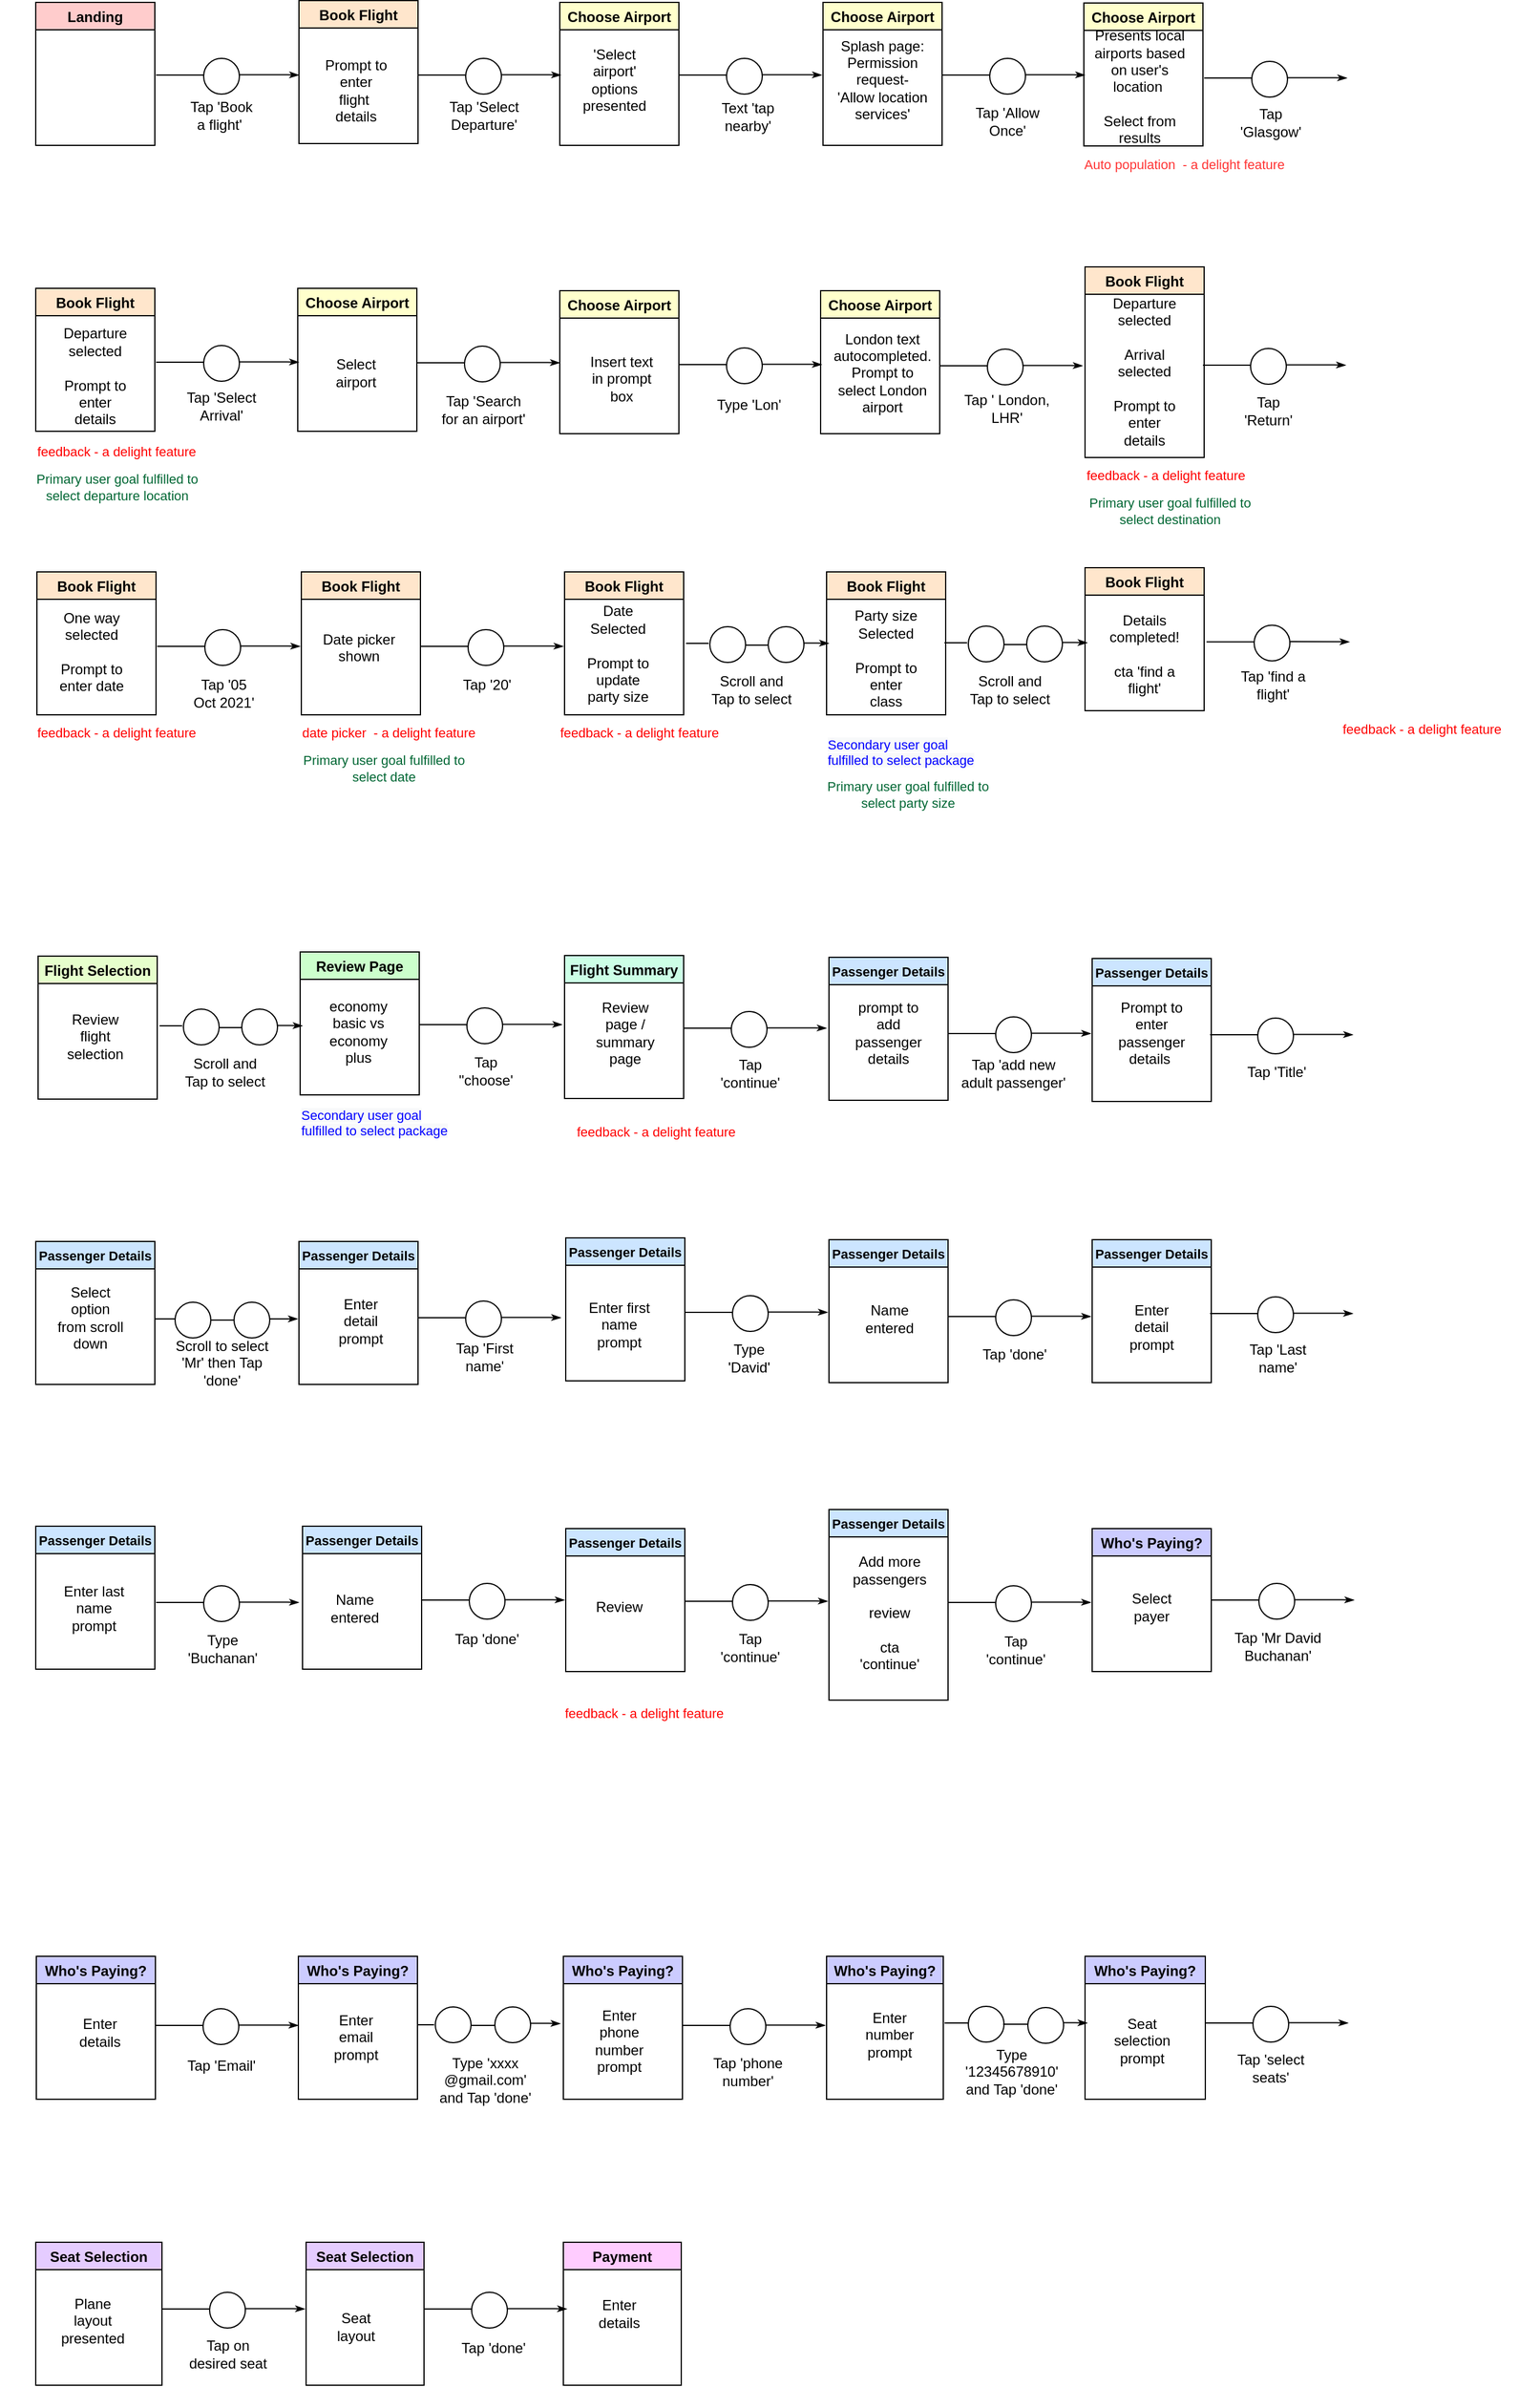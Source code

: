<mxfile version="15.4.3" type="github" pages="3">
  <diagram id="rb-pypnUGAUjR04Ts9U1" name="Page-1">
    <mxGraphModel dx="1814" dy="1140" grid="1" gridSize="10" guides="1" tooltips="1" connect="1" arrows="1" fold="1" page="1" pageScale="1" pageWidth="827" pageHeight="1169" math="0" shadow="0">
      <root>
        <mxCell id="hMW5H2m9D7a2tleL5P6j-0" />
        <mxCell id="hMW5H2m9D7a2tleL5P6j-1" parent="hMW5H2m9D7a2tleL5P6j-0" />
        <mxCell id="hMW5H2m9D7a2tleL5P6j-2" value="" style="ellipse;whiteSpace=wrap;html=1;rounded=0;shadow=0;labelBackgroundColor=none;strokeWidth=1;fontFamily=Verdana;fontSize=8;align=center;" parent="hMW5H2m9D7a2tleL5P6j-1" vertex="1">
          <mxGeometry x="181" y="87" width="30" height="30" as="geometry" />
        </mxCell>
        <mxCell id="hMW5H2m9D7a2tleL5P6j-3" value="Landing" style="swimlane;labelBackgroundColor=none;labelBorderColor=none;fillColor=#FFCCCC;" parent="hMW5H2m9D7a2tleL5P6j-1" vertex="1">
          <mxGeometry x="40" y="40" width="100" height="120" as="geometry">
            <mxRectangle x="40" y="40" width="130" height="23" as="alternateBounds" />
          </mxGeometry>
        </mxCell>
        <mxCell id="hMW5H2m9D7a2tleL5P6j-4" value="" style="line;strokeWidth=1;html=1;" parent="hMW5H2m9D7a2tleL5P6j-1" vertex="1">
          <mxGeometry x="141" y="96" width="40" height="10" as="geometry" />
        </mxCell>
        <mxCell id="hMW5H2m9D7a2tleL5P6j-5" style="edgeStyle=orthogonalEdgeStyle;rounded=0;html=1;labelBackgroundColor=none;startArrow=none;startFill=0;startSize=5;endArrow=classicThin;endFill=1;endSize=5;jettySize=auto;orthogonalLoop=1;strokeWidth=1;fontFamily=Verdana;fontSize=8" parent="hMW5H2m9D7a2tleL5P6j-1" edge="1">
          <mxGeometry relative="1" as="geometry">
            <mxPoint x="211" y="100.8" as="sourcePoint" />
            <mxPoint x="261" y="101" as="targetPoint" />
            <Array as="points">
              <mxPoint x="251" y="101" />
              <mxPoint x="251" y="101" />
            </Array>
          </mxGeometry>
        </mxCell>
        <mxCell id="hMW5H2m9D7a2tleL5P6j-6" value="" style="ellipse;whiteSpace=wrap;html=1;rounded=0;shadow=0;labelBackgroundColor=none;strokeWidth=1;fontFamily=Verdana;fontSize=8;align=center;" parent="hMW5H2m9D7a2tleL5P6j-1" vertex="1">
          <mxGeometry x="401" y="87" width="30" height="30" as="geometry" />
        </mxCell>
        <mxCell id="hMW5H2m9D7a2tleL5P6j-7" value="Book Flight" style="swimlane;startSize=23;fillColor=#FFE6CC;" parent="hMW5H2m9D7a2tleL5P6j-1" vertex="1">
          <mxGeometry x="261" y="38.5" width="100" height="120" as="geometry">
            <mxRectangle x="310" y="160" width="130" height="23" as="alternateBounds" />
          </mxGeometry>
        </mxCell>
        <mxCell id="R05Kf0UMh7dOOsXil6bq-0" value="Prompt to enter flight&amp;nbsp; details" style="text;html=1;strokeColor=none;fillColor=none;align=center;verticalAlign=middle;whiteSpace=wrap;rounded=0;labelBackgroundColor=none;labelBorderColor=none;" parent="hMW5H2m9D7a2tleL5P6j-7" vertex="1">
          <mxGeometry x="18" y="60" width="60" height="30" as="geometry" />
        </mxCell>
        <mxCell id="hMW5H2m9D7a2tleL5P6j-8" value="" style="line;strokeWidth=1;html=1;" parent="hMW5H2m9D7a2tleL5P6j-1" vertex="1">
          <mxGeometry x="361" y="96" width="40" height="10" as="geometry" />
        </mxCell>
        <mxCell id="hMW5H2m9D7a2tleL5P6j-9" style="edgeStyle=orthogonalEdgeStyle;rounded=0;html=1;labelBackgroundColor=none;startArrow=none;startFill=0;startSize=5;endArrow=classicThin;endFill=1;endSize=5;jettySize=auto;orthogonalLoop=1;strokeWidth=1;fontFamily=Verdana;fontSize=8" parent="hMW5H2m9D7a2tleL5P6j-1" edge="1">
          <mxGeometry relative="1" as="geometry">
            <mxPoint x="431" y="100.8" as="sourcePoint" />
            <mxPoint x="481" y="101" as="targetPoint" />
            <Array as="points">
              <mxPoint x="471" y="101" />
              <mxPoint x="471" y="101" />
            </Array>
          </mxGeometry>
        </mxCell>
        <mxCell id="hMW5H2m9D7a2tleL5P6j-10" value="" style="ellipse;whiteSpace=wrap;html=1;rounded=0;shadow=0;labelBackgroundColor=none;strokeWidth=1;fontFamily=Verdana;fontSize=8;align=center;" parent="hMW5H2m9D7a2tleL5P6j-1" vertex="1">
          <mxGeometry x="620" y="87" width="30" height="30" as="geometry" />
        </mxCell>
        <mxCell id="hMW5H2m9D7a2tleL5P6j-11" value="Choose Airport" style="swimlane;fillColor=#FFFFCC;" parent="hMW5H2m9D7a2tleL5P6j-1" vertex="1">
          <mxGeometry x="480" y="40" width="100" height="120" as="geometry">
            <mxRectangle x="310" y="160" width="130" height="23" as="alternateBounds" />
          </mxGeometry>
        </mxCell>
        <mxCell id="R05Kf0UMh7dOOsXil6bq-1" value="&#39;Select airport&#39; options presented&lt;span style=&quot;color: rgba(0 , 0 , 0 , 0) ; font-family: monospace ; font-size: 0px&quot;&gt;%3CmxGraphModel%3E%3Croot%3E%3CmxCell%20id%3D%220%22%2F%3E%3CmxCell%20id%3D%221%22%20parent%3D%220%22%2F%3E%3CmxCell%20id%3D%222%22%20value%3D%22Enter%20details%20prompt%22%20style%3D%22text%3Bhtml%3D1%3BstrokeColor%3Dnone%3BfillColor%3Dnone%3Balign%3Dcenter%3BverticalAlign%3Dmiddle%3BwhiteSpace%3Dwrap%3Brounded%3D0%3BlabelBackgroundColor%3Dnone%3BlabelBorderColor%3Dnone%3B%22%20vertex%3D%221%22%20parent%3D%221%22%3E%3CmxGeometry%20x%3D%22310%22%20y%3D%22107%22%20width%3D%2260%22%20height%3D%2230%22%20as%3D%22geometry%22%2F%3E%3C%2FmxCell%3E%3C%2Froot%3E%3C%2FmxGraphModel%3E&lt;/span&gt;" style="text;html=1;strokeColor=none;fillColor=none;align=center;verticalAlign=middle;whiteSpace=wrap;rounded=0;labelBackgroundColor=none;labelBorderColor=none;" parent="hMW5H2m9D7a2tleL5P6j-11" vertex="1">
          <mxGeometry x="16" y="49.5" width="60" height="30" as="geometry" />
        </mxCell>
        <mxCell id="hMW5H2m9D7a2tleL5P6j-12" value="" style="line;strokeWidth=1;html=1;" parent="hMW5H2m9D7a2tleL5P6j-1" vertex="1">
          <mxGeometry x="580" y="96" width="40" height="10" as="geometry" />
        </mxCell>
        <mxCell id="hMW5H2m9D7a2tleL5P6j-13" style="edgeStyle=orthogonalEdgeStyle;rounded=0;html=1;labelBackgroundColor=none;startArrow=none;startFill=0;startSize=5;endArrow=classicThin;endFill=1;endSize=5;jettySize=auto;orthogonalLoop=1;strokeWidth=1;fontFamily=Verdana;fontSize=8" parent="hMW5H2m9D7a2tleL5P6j-1" edge="1">
          <mxGeometry relative="1" as="geometry">
            <mxPoint x="650" y="100.8" as="sourcePoint" />
            <mxPoint x="700" y="101" as="targetPoint" />
            <Array as="points">
              <mxPoint x="690" y="101" />
              <mxPoint x="690" y="101" />
            </Array>
          </mxGeometry>
        </mxCell>
        <mxCell id="hMW5H2m9D7a2tleL5P6j-14" value="" style="ellipse;whiteSpace=wrap;html=1;rounded=0;shadow=0;labelBackgroundColor=none;strokeWidth=1;fontFamily=Verdana;fontSize=8;align=center;" parent="hMW5H2m9D7a2tleL5P6j-1" vertex="1">
          <mxGeometry x="841" y="87" width="30" height="30" as="geometry" />
        </mxCell>
        <mxCell id="hMW5H2m9D7a2tleL5P6j-15" value="Choose Airport" style="swimlane;fillColor=#FFFFCC;" parent="hMW5H2m9D7a2tleL5P6j-1" vertex="1">
          <mxGeometry x="701" y="40" width="100" height="120" as="geometry">
            <mxRectangle x="310" y="160" width="130" height="23" as="alternateBounds" />
          </mxGeometry>
        </mxCell>
        <mxCell id="R05Kf0UMh7dOOsXil6bq-2" value="Splash page: Permission request- &#39;Allow location services&#39;" style="text;html=1;strokeColor=none;fillColor=none;align=center;verticalAlign=middle;whiteSpace=wrap;rounded=0;labelBackgroundColor=none;labelBorderColor=none;" parent="hMW5H2m9D7a2tleL5P6j-15" vertex="1">
          <mxGeometry x="10" y="50" width="80" height="30" as="geometry" />
        </mxCell>
        <mxCell id="hMW5H2m9D7a2tleL5P6j-16" value="" style="line;strokeWidth=1;html=1;" parent="hMW5H2m9D7a2tleL5P6j-1" vertex="1">
          <mxGeometry x="801" y="96" width="40" height="10" as="geometry" />
        </mxCell>
        <mxCell id="hMW5H2m9D7a2tleL5P6j-17" style="edgeStyle=orthogonalEdgeStyle;rounded=0;html=1;labelBackgroundColor=none;startArrow=none;startFill=0;startSize=5;endArrow=classicThin;endFill=1;endSize=5;jettySize=auto;orthogonalLoop=1;strokeWidth=1;fontFamily=Verdana;fontSize=8" parent="hMW5H2m9D7a2tleL5P6j-1" edge="1">
          <mxGeometry relative="1" as="geometry">
            <mxPoint x="871" y="100.8" as="sourcePoint" />
            <mxPoint x="921" y="101" as="targetPoint" />
            <Array as="points">
              <mxPoint x="911" y="101" />
              <mxPoint x="911" y="101" />
            </Array>
          </mxGeometry>
        </mxCell>
        <mxCell id="hMW5H2m9D7a2tleL5P6j-18" value="" style="ellipse;whiteSpace=wrap;html=1;rounded=0;shadow=0;labelBackgroundColor=none;strokeWidth=1;fontFamily=Verdana;fontSize=8;align=center;" parent="hMW5H2m9D7a2tleL5P6j-1" vertex="1">
          <mxGeometry x="1061" y="89.5" width="30" height="30" as="geometry" />
        </mxCell>
        <mxCell id="hMW5H2m9D7a2tleL5P6j-19" value="Choose Airport" style="swimlane;fillColor=#FFFFCC;" parent="hMW5H2m9D7a2tleL5P6j-1" vertex="1">
          <mxGeometry x="920" y="40.5" width="100" height="120" as="geometry">
            <mxRectangle x="310" y="160" width="130" height="23" as="alternateBounds" />
          </mxGeometry>
        </mxCell>
        <mxCell id="R05Kf0UMh7dOOsXil6bq-4" value="Presents local airports based on user&#39;s location&amp;nbsp; &lt;br&gt;&lt;br&gt;Select from results" style="text;html=1;strokeColor=none;fillColor=none;align=center;verticalAlign=middle;whiteSpace=wrap;rounded=0;labelBackgroundColor=none;labelBorderColor=none;" parent="hMW5H2m9D7a2tleL5P6j-19" vertex="1">
          <mxGeometry y="55.5" width="94" height="30" as="geometry" />
        </mxCell>
        <mxCell id="hMW5H2m9D7a2tleL5P6j-20" value="" style="line;strokeWidth=1;html=1;" parent="hMW5H2m9D7a2tleL5P6j-1" vertex="1">
          <mxGeometry x="1021" y="98.5" width="40" height="10" as="geometry" />
        </mxCell>
        <mxCell id="hMW5H2m9D7a2tleL5P6j-21" style="edgeStyle=orthogonalEdgeStyle;rounded=0;html=1;labelBackgroundColor=none;startArrow=none;startFill=0;startSize=5;endArrow=classicThin;endFill=1;endSize=5;jettySize=auto;orthogonalLoop=1;strokeWidth=1;fontFamily=Verdana;fontSize=8" parent="hMW5H2m9D7a2tleL5P6j-1" edge="1">
          <mxGeometry relative="1" as="geometry">
            <mxPoint x="1091" y="103.3" as="sourcePoint" />
            <mxPoint x="1141" y="103.5" as="targetPoint" />
            <Array as="points">
              <mxPoint x="1131" y="103.5" />
              <mxPoint x="1131" y="103.5" />
            </Array>
          </mxGeometry>
        </mxCell>
        <mxCell id="hMW5H2m9D7a2tleL5P6j-22" value="" style="ellipse;whiteSpace=wrap;html=1;rounded=0;shadow=0;labelBackgroundColor=none;strokeWidth=1;fontFamily=Verdana;fontSize=8;align=center;" parent="hMW5H2m9D7a2tleL5P6j-1" vertex="1">
          <mxGeometry x="181" y="328" width="30" height="30" as="geometry" />
        </mxCell>
        <mxCell id="hMW5H2m9D7a2tleL5P6j-23" value="Book Flight" style="swimlane;fillColor=#FFE6CC;" parent="hMW5H2m9D7a2tleL5P6j-1" vertex="1">
          <mxGeometry x="40" y="280" width="100" height="120" as="geometry">
            <mxRectangle x="310" y="160" width="130" height="23" as="alternateBounds" />
          </mxGeometry>
        </mxCell>
        <mxCell id="R05Kf0UMh7dOOsXil6bq-5" value="Departure selected&lt;br&gt;&lt;br&gt;Prompt to enter details" style="text;html=1;strokeColor=none;fillColor=none;align=center;verticalAlign=middle;whiteSpace=wrap;rounded=0;labelBackgroundColor=none;labelBorderColor=none;" parent="hMW5H2m9D7a2tleL5P6j-23" vertex="1">
          <mxGeometry x="19.5" y="56" width="60" height="35" as="geometry" />
        </mxCell>
        <mxCell id="hMW5H2m9D7a2tleL5P6j-24" value="" style="line;strokeWidth=1;html=1;" parent="hMW5H2m9D7a2tleL5P6j-1" vertex="1">
          <mxGeometry x="141" y="337" width="40" height="10" as="geometry" />
        </mxCell>
        <mxCell id="hMW5H2m9D7a2tleL5P6j-25" style="edgeStyle=orthogonalEdgeStyle;rounded=0;html=1;labelBackgroundColor=none;startArrow=none;startFill=0;startSize=5;endArrow=classicThin;endFill=1;endSize=5;jettySize=auto;orthogonalLoop=1;strokeWidth=1;fontFamily=Verdana;fontSize=8" parent="hMW5H2m9D7a2tleL5P6j-1" edge="1">
          <mxGeometry relative="1" as="geometry">
            <mxPoint x="211" y="341.8" as="sourcePoint" />
            <mxPoint x="261" y="342" as="targetPoint" />
            <Array as="points">
              <mxPoint x="251" y="342" />
              <mxPoint x="251" y="342" />
            </Array>
          </mxGeometry>
        </mxCell>
        <mxCell id="hMW5H2m9D7a2tleL5P6j-27" value="Choose Airport" style="swimlane;fillColor=#FFFFCC;" parent="hMW5H2m9D7a2tleL5P6j-1" vertex="1">
          <mxGeometry x="260" y="280" width="100" height="120" as="geometry">
            <mxRectangle x="310" y="160" width="130" height="23" as="alternateBounds" />
          </mxGeometry>
        </mxCell>
        <mxCell id="R05Kf0UMh7dOOsXil6bq-6" value="Select airport" style="text;html=1;strokeColor=none;fillColor=none;align=center;verticalAlign=middle;whiteSpace=wrap;rounded=0;labelBackgroundColor=none;labelBorderColor=none;" parent="hMW5H2m9D7a2tleL5P6j-27" vertex="1">
          <mxGeometry x="19" y="56" width="60" height="30" as="geometry" />
        </mxCell>
        <mxCell id="hMW5H2m9D7a2tleL5P6j-30" value="" style="ellipse;whiteSpace=wrap;html=1;rounded=0;shadow=0;labelBackgroundColor=none;strokeWidth=1;fontFamily=Verdana;fontSize=8;align=center;" parent="hMW5H2m9D7a2tleL5P6j-1" vertex="1">
          <mxGeometry x="620" y="330" width="30" height="30" as="geometry" />
        </mxCell>
        <mxCell id="hMW5H2m9D7a2tleL5P6j-31" value="Choose Airport" style="swimlane;fillColor=#FFFFCC;" parent="hMW5H2m9D7a2tleL5P6j-1" vertex="1">
          <mxGeometry x="480" y="282" width="100" height="120" as="geometry">
            <mxRectangle x="310" y="160" width="130" height="23" as="alternateBounds" />
          </mxGeometry>
        </mxCell>
        <mxCell id="R05Kf0UMh7dOOsXil6bq-7" value="Insert text in prompt box" style="text;html=1;strokeColor=none;fillColor=none;align=center;verticalAlign=middle;whiteSpace=wrap;rounded=0;labelBackgroundColor=none;labelBorderColor=none;" parent="hMW5H2m9D7a2tleL5P6j-31" vertex="1">
          <mxGeometry x="22" y="59" width="60" height="30" as="geometry" />
        </mxCell>
        <mxCell id="hMW5H2m9D7a2tleL5P6j-32" value="" style="line;strokeWidth=1;html=1;" parent="hMW5H2m9D7a2tleL5P6j-1" vertex="1">
          <mxGeometry x="580" y="339" width="40" height="10" as="geometry" />
        </mxCell>
        <mxCell id="hMW5H2m9D7a2tleL5P6j-33" style="edgeStyle=orthogonalEdgeStyle;rounded=0;html=1;labelBackgroundColor=none;startArrow=none;startFill=0;startSize=5;endArrow=classicThin;endFill=1;endSize=5;jettySize=auto;orthogonalLoop=1;strokeWidth=1;fontFamily=Verdana;fontSize=8" parent="hMW5H2m9D7a2tleL5P6j-1" edge="1">
          <mxGeometry relative="1" as="geometry">
            <mxPoint x="650" y="343.8" as="sourcePoint" />
            <mxPoint x="700" y="344" as="targetPoint" />
            <Array as="points">
              <mxPoint x="690" y="344" />
              <mxPoint x="690" y="344" />
            </Array>
          </mxGeometry>
        </mxCell>
        <mxCell id="hMW5H2m9D7a2tleL5P6j-34" value="" style="ellipse;whiteSpace=wrap;html=1;rounded=0;shadow=0;labelBackgroundColor=none;strokeWidth=1;fontFamily=Verdana;fontSize=8;align=center;" parent="hMW5H2m9D7a2tleL5P6j-1" vertex="1">
          <mxGeometry x="839" y="331" width="30" height="30" as="geometry" />
        </mxCell>
        <mxCell id="hMW5H2m9D7a2tleL5P6j-35" value="Choose Airport" style="swimlane;fillColor=#FFFFCC;" parent="hMW5H2m9D7a2tleL5P6j-1" vertex="1">
          <mxGeometry x="699" y="282" width="100" height="120" as="geometry">
            <mxRectangle x="310" y="160" width="130" height="23" as="alternateBounds" />
          </mxGeometry>
        </mxCell>
        <mxCell id="R05Kf0UMh7dOOsXil6bq-9" value="London text autocompleted. Prompt to select London airport" style="text;html=1;strokeColor=none;fillColor=none;align=center;verticalAlign=middle;whiteSpace=wrap;rounded=0;labelBackgroundColor=none;labelBorderColor=none;" parent="hMW5H2m9D7a2tleL5P6j-35" vertex="1">
          <mxGeometry x="17" y="54" width="70" height="30" as="geometry" />
        </mxCell>
        <mxCell id="hMW5H2m9D7a2tleL5P6j-36" value="" style="line;strokeWidth=1;html=1;" parent="hMW5H2m9D7a2tleL5P6j-1" vertex="1">
          <mxGeometry x="799" y="340" width="40" height="10" as="geometry" />
        </mxCell>
        <mxCell id="hMW5H2m9D7a2tleL5P6j-37" style="edgeStyle=orthogonalEdgeStyle;rounded=0;html=1;labelBackgroundColor=none;startArrow=none;startFill=0;startSize=5;endArrow=classicThin;endFill=1;endSize=5;jettySize=auto;orthogonalLoop=1;strokeWidth=1;fontFamily=Verdana;fontSize=8" parent="hMW5H2m9D7a2tleL5P6j-1" edge="1">
          <mxGeometry relative="1" as="geometry">
            <mxPoint x="869" y="344.8" as="sourcePoint" />
            <mxPoint x="919" y="345" as="targetPoint" />
            <Array as="points">
              <mxPoint x="909" y="345" />
              <mxPoint x="909" y="345" />
            </Array>
          </mxGeometry>
        </mxCell>
        <mxCell id="hMW5H2m9D7a2tleL5P6j-38" value="" style="ellipse;whiteSpace=wrap;html=1;rounded=0;shadow=0;labelBackgroundColor=none;strokeWidth=1;fontFamily=Verdana;fontSize=8;align=center;" parent="hMW5H2m9D7a2tleL5P6j-1" vertex="1">
          <mxGeometry x="1060" y="330.5" width="30" height="30" as="geometry" />
        </mxCell>
        <mxCell id="hMW5H2m9D7a2tleL5P6j-39" value="Book Flight" style="swimlane;fillColor=#FFE6CC;" parent="hMW5H2m9D7a2tleL5P6j-1" vertex="1">
          <mxGeometry x="921" y="262" width="100" height="160" as="geometry">
            <mxRectangle x="310" y="160" width="130" height="23" as="alternateBounds" />
          </mxGeometry>
        </mxCell>
        <mxCell id="R05Kf0UMh7dOOsXil6bq-11" value="Departure selected&lt;br&gt;&lt;br&gt;Arrival selected&lt;br&gt;&lt;br&gt;Prompt to enter details" style="text;html=1;strokeColor=none;fillColor=none;align=center;verticalAlign=middle;whiteSpace=wrap;rounded=0;labelBackgroundColor=none;labelBorderColor=none;" parent="hMW5H2m9D7a2tleL5P6j-39" vertex="1">
          <mxGeometry x="20" y="70" width="60" height="35" as="geometry" />
        </mxCell>
        <mxCell id="hMW5H2m9D7a2tleL5P6j-40" value="" style="line;strokeWidth=1;html=1;" parent="hMW5H2m9D7a2tleL5P6j-1" vertex="1">
          <mxGeometry x="1020" y="339.5" width="40" height="10" as="geometry" />
        </mxCell>
        <mxCell id="hMW5H2m9D7a2tleL5P6j-41" style="edgeStyle=orthogonalEdgeStyle;rounded=0;html=1;labelBackgroundColor=none;startArrow=none;startFill=0;startSize=5;endArrow=classicThin;endFill=1;endSize=5;jettySize=auto;orthogonalLoop=1;strokeWidth=1;fontFamily=Verdana;fontSize=8" parent="hMW5H2m9D7a2tleL5P6j-1" edge="1">
          <mxGeometry relative="1" as="geometry">
            <mxPoint x="1090" y="344.3" as="sourcePoint" />
            <mxPoint x="1140" y="344.5" as="targetPoint" />
            <Array as="points">
              <mxPoint x="1130" y="344.5" />
              <mxPoint x="1130" y="344.5" />
            </Array>
          </mxGeometry>
        </mxCell>
        <mxCell id="hMW5H2m9D7a2tleL5P6j-42" value="" style="ellipse;whiteSpace=wrap;html=1;rounded=0;shadow=0;labelBackgroundColor=none;strokeWidth=1;fontFamily=Verdana;fontSize=8;align=center;" parent="hMW5H2m9D7a2tleL5P6j-1" vertex="1">
          <mxGeometry x="182" y="566.5" width="30" height="30" as="geometry" />
        </mxCell>
        <mxCell id="hMW5H2m9D7a2tleL5P6j-43" value="Book Flight" style="swimlane;fillColor=#FFE6CC;" parent="hMW5H2m9D7a2tleL5P6j-1" vertex="1">
          <mxGeometry x="41" y="518" width="100" height="120" as="geometry">
            <mxRectangle x="310" y="160" width="130" height="23" as="alternateBounds" />
          </mxGeometry>
        </mxCell>
        <mxCell id="R05Kf0UMh7dOOsXil6bq-12" value="One way selected&lt;br&gt;&lt;br&gt;Prompt to enter date" style="text;html=1;strokeColor=none;fillColor=none;align=center;verticalAlign=middle;whiteSpace=wrap;rounded=0;labelBackgroundColor=none;labelBorderColor=none;" parent="hMW5H2m9D7a2tleL5P6j-43" vertex="1">
          <mxGeometry x="16" y="51.5" width="60" height="30" as="geometry" />
        </mxCell>
        <mxCell id="hMW5H2m9D7a2tleL5P6j-44" value="" style="line;strokeWidth=1;html=1;" parent="hMW5H2m9D7a2tleL5P6j-1" vertex="1">
          <mxGeometry x="142" y="575.5" width="40" height="10" as="geometry" />
        </mxCell>
        <mxCell id="hMW5H2m9D7a2tleL5P6j-45" style="edgeStyle=orthogonalEdgeStyle;rounded=0;html=1;labelBackgroundColor=none;startArrow=none;startFill=0;startSize=5;endArrow=classicThin;endFill=1;endSize=5;jettySize=auto;orthogonalLoop=1;strokeWidth=1;fontFamily=Verdana;fontSize=8" parent="hMW5H2m9D7a2tleL5P6j-1" edge="1">
          <mxGeometry relative="1" as="geometry">
            <mxPoint x="212" y="580.3" as="sourcePoint" />
            <mxPoint x="262" y="580.5" as="targetPoint" />
            <Array as="points">
              <mxPoint x="252" y="580.5" />
              <mxPoint x="252" y="580.5" />
            </Array>
          </mxGeometry>
        </mxCell>
        <mxCell id="hMW5H2m9D7a2tleL5P6j-46" value="" style="ellipse;whiteSpace=wrap;html=1;rounded=0;shadow=0;labelBackgroundColor=none;strokeWidth=1;fontFamily=Verdana;fontSize=8;align=center;" parent="hMW5H2m9D7a2tleL5P6j-1" vertex="1">
          <mxGeometry x="403" y="566.5" width="30" height="30" as="geometry" />
        </mxCell>
        <mxCell id="hMW5H2m9D7a2tleL5P6j-47" value="Book Flight" style="swimlane;fillColor=#FFE6CC;" parent="hMW5H2m9D7a2tleL5P6j-1" vertex="1">
          <mxGeometry x="263" y="518" width="100" height="120" as="geometry">
            <mxRectangle x="310" y="160" width="130" height="23" as="alternateBounds" />
          </mxGeometry>
        </mxCell>
        <mxCell id="R05Kf0UMh7dOOsXil6bq-13" value="Date picker shown&lt;br&gt;&lt;br&gt;" style="text;html=1;strokeColor=none;fillColor=none;align=center;verticalAlign=middle;whiteSpace=wrap;rounded=0;labelBackgroundColor=none;labelBorderColor=none;" parent="hMW5H2m9D7a2tleL5P6j-47" vertex="1">
          <mxGeometry x="13" y="55.5" width="71" height="30" as="geometry" />
        </mxCell>
        <mxCell id="hMW5H2m9D7a2tleL5P6j-48" value="" style="line;strokeWidth=1;html=1;" parent="hMW5H2m9D7a2tleL5P6j-1" vertex="1">
          <mxGeometry x="363" y="575.5" width="40" height="10" as="geometry" />
        </mxCell>
        <mxCell id="hMW5H2m9D7a2tleL5P6j-49" style="edgeStyle=orthogonalEdgeStyle;rounded=0;html=1;labelBackgroundColor=none;startArrow=none;startFill=0;startSize=5;endArrow=classicThin;endFill=1;endSize=5;jettySize=auto;orthogonalLoop=1;strokeWidth=1;fontFamily=Verdana;fontSize=8" parent="hMW5H2m9D7a2tleL5P6j-1" edge="1">
          <mxGeometry relative="1" as="geometry">
            <mxPoint x="433" y="580.3" as="sourcePoint" />
            <mxPoint x="483" y="580.5" as="targetPoint" />
            <Array as="points">
              <mxPoint x="473" y="580.5" />
              <mxPoint x="473" y="580.5" />
            </Array>
          </mxGeometry>
        </mxCell>
        <mxCell id="hMW5H2m9D7a2tleL5P6j-50" value="" style="ellipse;whiteSpace=wrap;html=1;rounded=0;shadow=0;labelBackgroundColor=none;strokeWidth=1;fontFamily=Verdana;fontSize=8;align=center;" parent="hMW5H2m9D7a2tleL5P6j-1" vertex="1">
          <mxGeometry x="1063" y="562.75" width="30" height="30" as="geometry" />
        </mxCell>
        <mxCell id="hMW5H2m9D7a2tleL5P6j-51" value="Book Flight" style="swimlane;fillColor=#FFE6CC;" parent="hMW5H2m9D7a2tleL5P6j-1" vertex="1">
          <mxGeometry x="921" y="514.5" width="100" height="120" as="geometry">
            <mxRectangle x="310" y="160" width="130" height="23" as="alternateBounds" />
          </mxGeometry>
        </mxCell>
        <mxCell id="R05Kf0UMh7dOOsXil6bq-14" value="Details completed!&lt;br&gt;&amp;nbsp;&lt;br&gt;cta &#39;find a flight&#39;" style="text;html=1;strokeColor=none;fillColor=none;align=center;verticalAlign=middle;whiteSpace=wrap;rounded=0;labelBackgroundColor=none;labelBorderColor=none;" parent="hMW5H2m9D7a2tleL5P6j-51" vertex="1">
          <mxGeometry x="10" y="57.5" width="80" height="30" as="geometry" />
        </mxCell>
        <mxCell id="hMW5H2m9D7a2tleL5P6j-52" value="" style="line;strokeWidth=1;html=1;" parent="hMW5H2m9D7a2tleL5P6j-1" vertex="1">
          <mxGeometry x="1023" y="571.75" width="40" height="10" as="geometry" />
        </mxCell>
        <mxCell id="hMW5H2m9D7a2tleL5P6j-53" style="edgeStyle=orthogonalEdgeStyle;rounded=0;html=1;labelBackgroundColor=none;startArrow=none;startFill=0;startSize=5;endArrow=classicThin;endFill=1;endSize=5;jettySize=auto;orthogonalLoop=1;strokeWidth=1;fontFamily=Verdana;fontSize=8" parent="hMW5H2m9D7a2tleL5P6j-1" edge="1">
          <mxGeometry relative="1" as="geometry">
            <mxPoint x="1093" y="576.55" as="sourcePoint" />
            <mxPoint x="1143" y="576.75" as="targetPoint" />
            <Array as="points">
              <mxPoint x="1133" y="576.75" />
              <mxPoint x="1133" y="576.75" />
            </Array>
          </mxGeometry>
        </mxCell>
        <mxCell id="hMW5H2m9D7a2tleL5P6j-54" value="" style="ellipse;whiteSpace=wrap;html=1;rounded=0;shadow=0;labelBackgroundColor=none;strokeWidth=1;fontFamily=Verdana;fontSize=8;align=center;direction=south;" parent="hMW5H2m9D7a2tleL5P6j-1" vertex="1">
          <mxGeometry x="606" y="564" width="30" height="30" as="geometry" />
        </mxCell>
        <mxCell id="hMW5H2m9D7a2tleL5P6j-55" value="Flight Selection" style="swimlane;fillColor=#E6FFCC;" parent="hMW5H2m9D7a2tleL5P6j-1" vertex="1">
          <mxGeometry x="42" y="840.5" width="100" height="120" as="geometry">
            <mxRectangle x="310" y="160" width="130" height="23" as="alternateBounds" />
          </mxGeometry>
        </mxCell>
        <mxCell id="R05Kf0UMh7dOOsXil6bq-15" value="Review flight selection" style="text;html=1;strokeColor=none;fillColor=none;align=center;verticalAlign=middle;whiteSpace=wrap;rounded=0;labelBackgroundColor=none;labelBorderColor=none;" parent="hMW5H2m9D7a2tleL5P6j-55" vertex="1">
          <mxGeometry x="18" y="52.5" width="60" height="30" as="geometry" />
        </mxCell>
        <mxCell id="hMW5H2m9D7a2tleL5P6j-56" value="" style="line;strokeWidth=1;html=1;" parent="hMW5H2m9D7a2tleL5P6j-1" vertex="1">
          <mxGeometry x="586" y="573" width="19" height="10" as="geometry" />
        </mxCell>
        <mxCell id="hMW5H2m9D7a2tleL5P6j-57" style="edgeStyle=orthogonalEdgeStyle;rounded=0;html=1;labelBackgroundColor=none;startArrow=none;startFill=0;startSize=5;endArrow=classicThin;endFill=1;endSize=5;jettySize=auto;orthogonalLoop=1;strokeWidth=1;fontFamily=Verdana;fontSize=8" parent="hMW5H2m9D7a2tleL5P6j-1" edge="1">
          <mxGeometry relative="1" as="geometry">
            <mxPoint x="656" y="577.8" as="sourcePoint" />
            <mxPoint x="706" y="578" as="targetPoint" />
            <Array as="points">
              <mxPoint x="696" y="578" />
              <mxPoint x="696" y="578" />
            </Array>
          </mxGeometry>
        </mxCell>
        <mxCell id="hMW5H2m9D7a2tleL5P6j-58" value="" style="ellipse;whiteSpace=wrap;html=1;rounded=0;shadow=0;labelBackgroundColor=none;strokeWidth=1;fontFamily=Verdana;fontSize=8;align=center;" parent="hMW5H2m9D7a2tleL5P6j-1" vertex="1">
          <mxGeometry x="402" y="884" width="30" height="30" as="geometry" />
        </mxCell>
        <mxCell id="hMW5H2m9D7a2tleL5P6j-59" value="Review Page" style="swimlane;fillColor=#CCFFCC;" parent="hMW5H2m9D7a2tleL5P6j-1" vertex="1">
          <mxGeometry x="262" y="837" width="100" height="120" as="geometry">
            <mxRectangle x="310" y="160" width="130" height="23" as="alternateBounds" />
          </mxGeometry>
        </mxCell>
        <mxCell id="R05Kf0UMh7dOOsXil6bq-16" value="economy basic vs economy plus" style="text;html=1;strokeColor=none;fillColor=none;align=center;verticalAlign=middle;whiteSpace=wrap;rounded=0;labelBackgroundColor=none;labelBorderColor=none;" parent="hMW5H2m9D7a2tleL5P6j-59" vertex="1">
          <mxGeometry x="19" y="52" width="60" height="30" as="geometry" />
        </mxCell>
        <mxCell id="hMW5H2m9D7a2tleL5P6j-60" value="" style="line;strokeWidth=1;html=1;" parent="hMW5H2m9D7a2tleL5P6j-1" vertex="1">
          <mxGeometry x="362" y="893" width="40" height="10" as="geometry" />
        </mxCell>
        <mxCell id="hMW5H2m9D7a2tleL5P6j-61" style="edgeStyle=orthogonalEdgeStyle;rounded=0;html=1;labelBackgroundColor=none;startArrow=none;startFill=0;startSize=5;endArrow=classicThin;endFill=1;endSize=5;jettySize=auto;orthogonalLoop=1;strokeWidth=1;fontFamily=Verdana;fontSize=8" parent="hMW5H2m9D7a2tleL5P6j-1" edge="1">
          <mxGeometry relative="1" as="geometry">
            <mxPoint x="432" y="897.8" as="sourcePoint" />
            <mxPoint x="482" y="898" as="targetPoint" />
            <Array as="points">
              <mxPoint x="472" y="898" />
              <mxPoint x="472" y="898" />
            </Array>
          </mxGeometry>
        </mxCell>
        <mxCell id="hMW5H2m9D7a2tleL5P6j-62" value="" style="ellipse;whiteSpace=wrap;html=1;rounded=0;shadow=0;labelBackgroundColor=none;strokeWidth=1;fontFamily=Verdana;fontSize=8;align=center;" parent="hMW5H2m9D7a2tleL5P6j-1" vertex="1">
          <mxGeometry x="624" y="887" width="30" height="30" as="geometry" />
        </mxCell>
        <mxCell id="hMW5H2m9D7a2tleL5P6j-63" value="Flight Summary" style="swimlane;fillColor=#CCFFE6;" parent="hMW5H2m9D7a2tleL5P6j-1" vertex="1">
          <mxGeometry x="484" y="840" width="100" height="120" as="geometry">
            <mxRectangle x="310" y="160" width="130" height="23" as="alternateBounds" />
          </mxGeometry>
        </mxCell>
        <mxCell id="R05Kf0UMh7dOOsXil6bq-17" value="Review page / summary page" style="text;html=1;strokeColor=none;fillColor=none;align=center;verticalAlign=middle;whiteSpace=wrap;rounded=0;labelBackgroundColor=none;labelBorderColor=none;" parent="hMW5H2m9D7a2tleL5P6j-63" vertex="1">
          <mxGeometry x="21" y="50" width="60" height="30" as="geometry" />
        </mxCell>
        <mxCell id="hMW5H2m9D7a2tleL5P6j-64" value="" style="line;strokeWidth=1;html=1;" parent="hMW5H2m9D7a2tleL5P6j-1" vertex="1">
          <mxGeometry x="584" y="896" width="40" height="10" as="geometry" />
        </mxCell>
        <mxCell id="hMW5H2m9D7a2tleL5P6j-65" style="edgeStyle=orthogonalEdgeStyle;rounded=0;html=1;labelBackgroundColor=none;startArrow=none;startFill=0;startSize=5;endArrow=classicThin;endFill=1;endSize=5;jettySize=auto;orthogonalLoop=1;strokeWidth=1;fontFamily=Verdana;fontSize=8" parent="hMW5H2m9D7a2tleL5P6j-1" edge="1">
          <mxGeometry relative="1" as="geometry">
            <mxPoint x="654" y="900.8" as="sourcePoint" />
            <mxPoint x="704" y="901" as="targetPoint" />
            <Array as="points">
              <mxPoint x="694" y="901" />
              <mxPoint x="694" y="901" />
            </Array>
          </mxGeometry>
        </mxCell>
        <mxCell id="38FS5L4Y4gcRMMmfQJto-1" value="Tap &#39;Book a flight&#39;&amp;nbsp;" style="text;html=1;strokeColor=none;fillColor=none;align=center;verticalAlign=middle;whiteSpace=wrap;rounded=0;labelBackgroundColor=none;labelBorderColor=none;" parent="hMW5H2m9D7a2tleL5P6j-1" vertex="1">
          <mxGeometry x="166" y="120" width="60" height="30" as="geometry" />
        </mxCell>
        <mxCell id="38FS5L4Y4gcRMMmfQJto-2" value="Tap &#39;Select Departure&#39;" style="text;html=1;strokeColor=none;fillColor=none;align=center;verticalAlign=middle;whiteSpace=wrap;rounded=0;labelBackgroundColor=none;labelBorderColor=none;" parent="hMW5H2m9D7a2tleL5P6j-1" vertex="1">
          <mxGeometry x="383.5" y="120" width="65" height="30" as="geometry" />
        </mxCell>
        <mxCell id="38FS5L4Y4gcRMMmfQJto-3" value="Text &#39;tap nearby&#39;" style="text;html=1;strokeColor=none;fillColor=none;align=center;verticalAlign=middle;whiteSpace=wrap;rounded=0;labelBackgroundColor=none;labelBorderColor=none;" parent="hMW5H2m9D7a2tleL5P6j-1" vertex="1">
          <mxGeometry x="608" y="121" width="60" height="30" as="geometry" />
        </mxCell>
        <mxCell id="38FS5L4Y4gcRMMmfQJto-4" value="Tap &#39;Allow Once&#39;" style="text;html=1;strokeColor=none;fillColor=none;align=center;verticalAlign=middle;whiteSpace=wrap;rounded=0;labelBackgroundColor=none;labelBorderColor=none;" parent="hMW5H2m9D7a2tleL5P6j-1" vertex="1">
          <mxGeometry x="826" y="125" width="60" height="30" as="geometry" />
        </mxCell>
        <mxCell id="38FS5L4Y4gcRMMmfQJto-5" value="Tap &#39;Glasgow&#39;" style="text;html=1;strokeColor=none;fillColor=none;align=center;verticalAlign=middle;whiteSpace=wrap;rounded=0;labelBackgroundColor=none;labelBorderColor=none;" parent="hMW5H2m9D7a2tleL5P6j-1" vertex="1">
          <mxGeometry x="1047" y="125.5" width="60" height="30" as="geometry" />
        </mxCell>
        <mxCell id="38FS5L4Y4gcRMMmfQJto-6" value="Tap &#39;Select Arrival&#39;" style="text;html=1;strokeColor=none;fillColor=none;align=center;verticalAlign=middle;whiteSpace=wrap;rounded=0;labelBackgroundColor=none;labelBorderColor=none;" parent="hMW5H2m9D7a2tleL5P6j-1" vertex="1">
          <mxGeometry x="164" y="364" width="64" height="30" as="geometry" />
        </mxCell>
        <mxCell id="38FS5L4Y4gcRMMmfQJto-7" value="Tap &#39;Search for an airport&#39;" style="text;html=1;strokeColor=none;fillColor=none;align=center;verticalAlign=middle;whiteSpace=wrap;rounded=0;labelBackgroundColor=none;labelBorderColor=none;" parent="hMW5H2m9D7a2tleL5P6j-1" vertex="1">
          <mxGeometry x="376" y="367" width="80" height="30" as="geometry" />
        </mxCell>
        <mxCell id="38FS5L4Y4gcRMMmfQJto-8" value="Type &#39;Lon&#39;" style="text;html=1;strokeColor=none;fillColor=none;align=center;verticalAlign=middle;whiteSpace=wrap;rounded=0;labelBackgroundColor=none;labelBorderColor=none;" parent="hMW5H2m9D7a2tleL5P6j-1" vertex="1">
          <mxGeometry x="609" y="363" width="60" height="30" as="geometry" />
        </mxCell>
        <mxCell id="38FS5L4Y4gcRMMmfQJto-9" value="Tap &#39; London, LHR&#39;" style="text;html=1;strokeColor=none;fillColor=none;align=center;verticalAlign=middle;whiteSpace=wrap;rounded=0;labelBackgroundColor=none;labelBorderColor=none;" parent="hMW5H2m9D7a2tleL5P6j-1" vertex="1">
          <mxGeometry x="817.5" y="366" width="75" height="30" as="geometry" />
        </mxCell>
        <mxCell id="38FS5L4Y4gcRMMmfQJto-10" value="Tap &#39;Return&#39;" style="text;html=1;strokeColor=none;fillColor=none;align=center;verticalAlign=middle;whiteSpace=wrap;rounded=0;labelBackgroundColor=none;labelBorderColor=none;" parent="hMW5H2m9D7a2tleL5P6j-1" vertex="1">
          <mxGeometry x="1045" y="367.5" width="60" height="30" as="geometry" />
        </mxCell>
        <mxCell id="38FS5L4Y4gcRMMmfQJto-11" value="Tap &#39;05 Oct 2021&#39;" style="text;html=1;strokeColor=none;fillColor=none;align=center;verticalAlign=middle;whiteSpace=wrap;rounded=0;labelBackgroundColor=none;labelBorderColor=none;" parent="hMW5H2m9D7a2tleL5P6j-1" vertex="1">
          <mxGeometry x="168" y="604.5" width="60" height="30" as="geometry" />
        </mxCell>
        <mxCell id="38FS5L4Y4gcRMMmfQJto-12" value="Tap &#39;20&#39;" style="text;html=1;strokeColor=none;fillColor=none;align=center;verticalAlign=middle;whiteSpace=wrap;rounded=0;labelBackgroundColor=none;labelBorderColor=none;" parent="hMW5H2m9D7a2tleL5P6j-1" vertex="1">
          <mxGeometry x="389" y="597.5" width="60" height="30" as="geometry" />
        </mxCell>
        <mxCell id="38FS5L4Y4gcRMMmfQJto-13" value="Tap &#39;find a flight&#39;" style="text;html=1;strokeColor=none;fillColor=none;align=center;verticalAlign=middle;whiteSpace=wrap;rounded=0;labelBackgroundColor=none;labelBorderColor=none;" parent="hMW5H2m9D7a2tleL5P6j-1" vertex="1">
          <mxGeometry x="1049" y="597.75" width="60" height="30" as="geometry" />
        </mxCell>
        <mxCell id="38FS5L4Y4gcRMMmfQJto-14" value="Scroll and Tap to select" style="text;html=1;strokeColor=none;fillColor=none;align=center;verticalAlign=middle;whiteSpace=wrap;rounded=0;labelBackgroundColor=none;labelBorderColor=none;" parent="hMW5H2m9D7a2tleL5P6j-1" vertex="1">
          <mxGeometry x="606" y="602" width="70" height="30" as="geometry" />
        </mxCell>
        <mxCell id="38FS5L4Y4gcRMMmfQJto-15" value="Tap &#39;&#39;choose&#39;" style="text;html=1;strokeColor=none;fillColor=none;align=center;verticalAlign=middle;whiteSpace=wrap;rounded=0;labelBackgroundColor=none;labelBorderColor=none;" parent="hMW5H2m9D7a2tleL5P6j-1" vertex="1">
          <mxGeometry x="388" y="922" width="60" height="30" as="geometry" />
        </mxCell>
        <mxCell id="38FS5L4Y4gcRMMmfQJto-16" value="Tap &#39;continue&#39;" style="text;html=1;strokeColor=none;fillColor=none;align=center;verticalAlign=middle;whiteSpace=wrap;rounded=0;labelBackgroundColor=none;labelBorderColor=none;" parent="hMW5H2m9D7a2tleL5P6j-1" vertex="1">
          <mxGeometry x="610" y="924" width="60" height="30" as="geometry" />
        </mxCell>
        <mxCell id="CRWkGtKrpomyZI7Dc02Q-11" value="" style="ellipse;whiteSpace=wrap;html=1;rounded=0;shadow=0;labelBackgroundColor=none;strokeWidth=1;fontFamily=Verdana;fontSize=8;align=center;" vertex="1" parent="hMW5H2m9D7a2tleL5P6j-1">
          <mxGeometry x="400" y="328.5" width="30" height="30" as="geometry" />
        </mxCell>
        <mxCell id="CRWkGtKrpomyZI7Dc02Q-12" value="" style="line;strokeWidth=1;html=1;" vertex="1" parent="hMW5H2m9D7a2tleL5P6j-1">
          <mxGeometry x="360" y="337.5" width="40" height="10" as="geometry" />
        </mxCell>
        <mxCell id="CRWkGtKrpomyZI7Dc02Q-13" style="edgeStyle=orthogonalEdgeStyle;rounded=0;html=1;labelBackgroundColor=none;startArrow=none;startFill=0;startSize=5;endArrow=classicThin;endFill=1;endSize=5;jettySize=auto;orthogonalLoop=1;strokeWidth=1;fontFamily=Verdana;fontSize=8" edge="1" parent="hMW5H2m9D7a2tleL5P6j-1">
          <mxGeometry relative="1" as="geometry">
            <mxPoint x="430" y="342.3" as="sourcePoint" />
            <mxPoint x="480" y="342.5" as="targetPoint" />
            <Array as="points">
              <mxPoint x="470" y="342.5" />
              <mxPoint x="470" y="342.5" />
            </Array>
          </mxGeometry>
        </mxCell>
        <mxCell id="4XNmG7tdrQrYvvtlHRUh-0" value="" style="ellipse;whiteSpace=wrap;html=1;rounded=0;shadow=0;labelBackgroundColor=none;strokeWidth=1;fontFamily=Verdana;fontSize=8;align=center;" vertex="1" parent="hMW5H2m9D7a2tleL5P6j-1">
          <mxGeometry x="846" y="891.5" width="30" height="30" as="geometry" />
        </mxCell>
        <mxCell id="4XNmG7tdrQrYvvtlHRUh-1" value="Passenger Details" style="swimlane;fillColor=#CCE5FF;fontSize=11;" vertex="1" parent="hMW5H2m9D7a2tleL5P6j-1">
          <mxGeometry x="706" y="841.5" width="100" height="120" as="geometry">
            <mxRectangle x="310" y="160" width="130" height="23" as="alternateBounds" />
          </mxGeometry>
        </mxCell>
        <mxCell id="4XNmG7tdrQrYvvtlHRUh-2" value="prompt to add passenger details" style="text;html=1;strokeColor=none;fillColor=none;align=center;verticalAlign=middle;whiteSpace=wrap;rounded=0;labelBackgroundColor=none;labelBorderColor=none;" vertex="1" parent="4XNmG7tdrQrYvvtlHRUh-1">
          <mxGeometry x="20" y="48.5" width="60" height="30" as="geometry" />
        </mxCell>
        <mxCell id="4XNmG7tdrQrYvvtlHRUh-3" value="" style="line;strokeWidth=1;html=1;" vertex="1" parent="hMW5H2m9D7a2tleL5P6j-1">
          <mxGeometry x="806" y="900.5" width="40" height="10" as="geometry" />
        </mxCell>
        <mxCell id="4XNmG7tdrQrYvvtlHRUh-4" style="edgeStyle=orthogonalEdgeStyle;rounded=0;html=1;labelBackgroundColor=none;startArrow=none;startFill=0;startSize=5;endArrow=classicThin;endFill=1;endSize=5;jettySize=auto;orthogonalLoop=1;strokeWidth=1;fontFamily=Verdana;fontSize=8" edge="1" parent="hMW5H2m9D7a2tleL5P6j-1">
          <mxGeometry relative="1" as="geometry">
            <mxPoint x="876" y="905.3" as="sourcePoint" />
            <mxPoint x="926" y="905.5" as="targetPoint" />
            <Array as="points">
              <mxPoint x="916" y="905.5" />
              <mxPoint x="916" y="905.5" />
            </Array>
          </mxGeometry>
        </mxCell>
        <mxCell id="4XNmG7tdrQrYvvtlHRUh-5" value="" style="ellipse;whiteSpace=wrap;html=1;rounded=0;shadow=0;labelBackgroundColor=none;strokeWidth=1;fontFamily=Verdana;fontSize=8;align=center;" vertex="1" parent="hMW5H2m9D7a2tleL5P6j-1">
          <mxGeometry x="1066" y="892.5" width="30" height="30" as="geometry" />
        </mxCell>
        <mxCell id="4XNmG7tdrQrYvvtlHRUh-6" value="Passenger Details" style="swimlane;fillColor=#CCE5FF;fontSize=11;" vertex="1" parent="hMW5H2m9D7a2tleL5P6j-1">
          <mxGeometry x="927" y="842.5" width="100" height="120" as="geometry">
            <mxRectangle x="310" y="160" width="130" height="23" as="alternateBounds" />
          </mxGeometry>
        </mxCell>
        <mxCell id="4XNmG7tdrQrYvvtlHRUh-23" value="Prompt to enter passenger details&amp;nbsp;" style="text;html=1;strokeColor=none;fillColor=none;align=center;verticalAlign=middle;whiteSpace=wrap;rounded=0;labelBackgroundColor=none;labelBorderColor=none;" vertex="1" parent="4XNmG7tdrQrYvvtlHRUh-6">
          <mxGeometry x="20" y="47.5" width="60" height="30" as="geometry" />
        </mxCell>
        <mxCell id="4XNmG7tdrQrYvvtlHRUh-7" value="" style="line;strokeWidth=1;html=1;" vertex="1" parent="hMW5H2m9D7a2tleL5P6j-1">
          <mxGeometry x="1026" y="901.5" width="40" height="10" as="geometry" />
        </mxCell>
        <mxCell id="4XNmG7tdrQrYvvtlHRUh-8" style="edgeStyle=orthogonalEdgeStyle;rounded=0;html=1;labelBackgroundColor=none;startArrow=none;startFill=0;startSize=5;endArrow=classicThin;endFill=1;endSize=5;jettySize=auto;orthogonalLoop=1;strokeWidth=1;fontFamily=Verdana;fontSize=8" edge="1" parent="hMW5H2m9D7a2tleL5P6j-1">
          <mxGeometry relative="1" as="geometry">
            <mxPoint x="1096" y="906.3" as="sourcePoint" />
            <mxPoint x="1146" y="906.5" as="targetPoint" />
            <Array as="points">
              <mxPoint x="1136" y="906.5" />
              <mxPoint x="1136" y="906.5" />
            </Array>
          </mxGeometry>
        </mxCell>
        <mxCell id="4XNmG7tdrQrYvvtlHRUh-9" value="" style="ellipse;whiteSpace=wrap;html=1;rounded=0;shadow=0;labelBackgroundColor=none;strokeWidth=1;fontFamily=Verdana;fontSize=8;align=center;" vertex="1" parent="hMW5H2m9D7a2tleL5P6j-1">
          <mxGeometry x="157" y="1131" width="30" height="30" as="geometry" />
        </mxCell>
        <mxCell id="4XNmG7tdrQrYvvtlHRUh-10" value="Passenger Details" style="swimlane;fillColor=#CCE5FF;fontSize=11;" vertex="1" parent="hMW5H2m9D7a2tleL5P6j-1">
          <mxGeometry x="40" y="1080" width="100" height="120" as="geometry">
            <mxRectangle x="310" y="160" width="130" height="23" as="alternateBounds" />
          </mxGeometry>
        </mxCell>
        <mxCell id="4XNmG7tdrQrYvvtlHRUh-11" value="Select option from scroll down" style="text;html=1;strokeColor=none;fillColor=none;align=center;verticalAlign=middle;whiteSpace=wrap;rounded=0;labelBackgroundColor=none;labelBorderColor=none;" vertex="1" parent="4XNmG7tdrQrYvvtlHRUh-10">
          <mxGeometry x="16" y="49" width="60" height="30" as="geometry" />
        </mxCell>
        <mxCell id="4XNmG7tdrQrYvvtlHRUh-12" value="" style="line;strokeWidth=1;html=1;" vertex="1" parent="hMW5H2m9D7a2tleL5P6j-1">
          <mxGeometry x="140" y="1140" width="17" height="10" as="geometry" />
        </mxCell>
        <mxCell id="4XNmG7tdrQrYvvtlHRUh-13" style="edgeStyle=orthogonalEdgeStyle;rounded=0;html=1;labelBackgroundColor=none;startArrow=none;startFill=0;startSize=5;endArrow=classicThin;endFill=1;endSize=5;jettySize=auto;orthogonalLoop=1;strokeWidth=1;fontFamily=Verdana;fontSize=8" edge="1" parent="hMW5H2m9D7a2tleL5P6j-1" source="g4C8wFIdID7bXR_SqSI_-1">
          <mxGeometry relative="1" as="geometry">
            <mxPoint x="210" y="1144.8" as="sourcePoint" />
            <mxPoint x="260" y="1145" as="targetPoint" />
            <Array as="points">
              <mxPoint x="250" y="1145" />
              <mxPoint x="250" y="1145" />
            </Array>
          </mxGeometry>
        </mxCell>
        <mxCell id="4XNmG7tdrQrYvvtlHRUh-14" value="" style="ellipse;whiteSpace=wrap;html=1;rounded=0;shadow=0;labelBackgroundColor=none;strokeWidth=1;fontFamily=Verdana;fontSize=8;align=center;" vertex="1" parent="hMW5H2m9D7a2tleL5P6j-1">
          <mxGeometry x="401" y="1130" width="30" height="30" as="geometry" />
        </mxCell>
        <mxCell id="4XNmG7tdrQrYvvtlHRUh-15" value="Passenger Details" style="swimlane;fillColor=#CCE5FF;fontSize=11;" vertex="1" parent="hMW5H2m9D7a2tleL5P6j-1">
          <mxGeometry x="261" y="1080" width="100" height="120" as="geometry">
            <mxRectangle x="310" y="160" width="130" height="23" as="alternateBounds" />
          </mxGeometry>
        </mxCell>
        <mxCell id="4XNmG7tdrQrYvvtlHRUh-16" value="Enter detail prompt" style="text;html=1;strokeColor=none;fillColor=none;align=center;verticalAlign=middle;whiteSpace=wrap;rounded=0;labelBackgroundColor=none;labelBorderColor=none;" vertex="1" parent="4XNmG7tdrQrYvvtlHRUh-15">
          <mxGeometry x="22" y="51.5" width="60" height="30" as="geometry" />
        </mxCell>
        <mxCell id="4XNmG7tdrQrYvvtlHRUh-17" value="" style="line;strokeWidth=1;html=1;" vertex="1" parent="hMW5H2m9D7a2tleL5P6j-1">
          <mxGeometry x="361" y="1139" width="40" height="10" as="geometry" />
        </mxCell>
        <mxCell id="4XNmG7tdrQrYvvtlHRUh-18" style="edgeStyle=orthogonalEdgeStyle;rounded=0;html=1;labelBackgroundColor=none;startArrow=none;startFill=0;startSize=5;endArrow=classicThin;endFill=1;endSize=5;jettySize=auto;orthogonalLoop=1;strokeWidth=1;fontFamily=Verdana;fontSize=8" edge="1" parent="hMW5H2m9D7a2tleL5P6j-1">
          <mxGeometry relative="1" as="geometry">
            <mxPoint x="431" y="1143.8" as="sourcePoint" />
            <mxPoint x="481" y="1144" as="targetPoint" />
            <Array as="points">
              <mxPoint x="471" y="1144" />
              <mxPoint x="471" y="1144" />
            </Array>
          </mxGeometry>
        </mxCell>
        <mxCell id="4XNmG7tdrQrYvvtlHRUh-19" value="Tap &#39;add new adult passenger&#39;" style="text;html=1;strokeColor=none;fillColor=none;align=center;verticalAlign=middle;whiteSpace=wrap;rounded=0;labelBackgroundColor=none;labelBorderColor=none;" vertex="1" parent="hMW5H2m9D7a2tleL5P6j-1">
          <mxGeometry x="814" y="923.5" width="94" height="30" as="geometry" />
        </mxCell>
        <mxCell id="4XNmG7tdrQrYvvtlHRUh-20" value="Tap &#39;Title&#39;" style="text;html=1;strokeColor=none;fillColor=none;align=center;verticalAlign=middle;whiteSpace=wrap;rounded=0;labelBackgroundColor=none;labelBorderColor=none;" vertex="1" parent="hMW5H2m9D7a2tleL5P6j-1">
          <mxGeometry x="1052" y="922.5" width="60" height="30" as="geometry" />
        </mxCell>
        <mxCell id="4XNmG7tdrQrYvvtlHRUh-21" value="Scroll to select &#39;Mr&#39; then Tap &#39;done&#39;" style="text;html=1;strokeColor=none;fillColor=none;align=center;verticalAlign=middle;whiteSpace=wrap;rounded=0;labelBackgroundColor=none;labelBorderColor=none;" vertex="1" parent="hMW5H2m9D7a2tleL5P6j-1">
          <mxGeometry x="154" y="1167" width="85" height="30" as="geometry" />
        </mxCell>
        <mxCell id="4XNmG7tdrQrYvvtlHRUh-22" value="Tap &#39;First name&#39;" style="text;html=1;strokeColor=none;fillColor=none;align=center;verticalAlign=middle;whiteSpace=wrap;rounded=0;labelBackgroundColor=none;labelBorderColor=none;" vertex="1" parent="hMW5H2m9D7a2tleL5P6j-1">
          <mxGeometry x="387" y="1162" width="60" height="30" as="geometry" />
        </mxCell>
        <mxCell id="3QKrVyNvJ9sGGc38YUiV-0" value="" style="ellipse;whiteSpace=wrap;html=1;rounded=0;shadow=0;labelBackgroundColor=none;strokeWidth=1;fontFamily=Verdana;fontSize=8;align=center;" vertex="1" parent="hMW5H2m9D7a2tleL5P6j-1">
          <mxGeometry x="625" y="1125.5" width="30" height="30" as="geometry" />
        </mxCell>
        <mxCell id="3QKrVyNvJ9sGGc38YUiV-1" value="Passenger Details" style="swimlane;fillColor=#CCE5FF;fontSize=11;" vertex="1" parent="hMW5H2m9D7a2tleL5P6j-1">
          <mxGeometry x="485" y="1077" width="100" height="120" as="geometry">
            <mxRectangle x="310" y="160" width="130" height="23" as="alternateBounds" />
          </mxGeometry>
        </mxCell>
        <mxCell id="3QKrVyNvJ9sGGc38YUiV-2" value="Enter first name prompt" style="text;html=1;strokeColor=none;fillColor=none;align=center;verticalAlign=middle;whiteSpace=wrap;rounded=0;labelBackgroundColor=none;labelBorderColor=none;" vertex="1" parent="3QKrVyNvJ9sGGc38YUiV-1">
          <mxGeometry x="15" y="57.5" width="60" height="30" as="geometry" />
        </mxCell>
        <mxCell id="3QKrVyNvJ9sGGc38YUiV-3" value="" style="line;strokeWidth=1;html=1;" vertex="1" parent="hMW5H2m9D7a2tleL5P6j-1">
          <mxGeometry x="585" y="1134.5" width="40" height="10" as="geometry" />
        </mxCell>
        <mxCell id="3QKrVyNvJ9sGGc38YUiV-4" style="edgeStyle=orthogonalEdgeStyle;rounded=0;html=1;labelBackgroundColor=none;startArrow=none;startFill=0;startSize=5;endArrow=classicThin;endFill=1;endSize=5;jettySize=auto;orthogonalLoop=1;strokeWidth=1;fontFamily=Verdana;fontSize=8" edge="1" parent="hMW5H2m9D7a2tleL5P6j-1">
          <mxGeometry relative="1" as="geometry">
            <mxPoint x="655" y="1139.3" as="sourcePoint" />
            <mxPoint x="705" y="1139.5" as="targetPoint" />
            <Array as="points">
              <mxPoint x="695" y="1139.5" />
              <mxPoint x="695" y="1139.5" />
            </Array>
          </mxGeometry>
        </mxCell>
        <mxCell id="3QKrVyNvJ9sGGc38YUiV-5" value="Type &#39;David&#39;" style="text;html=1;strokeColor=none;fillColor=none;align=center;verticalAlign=middle;whiteSpace=wrap;rounded=0;labelBackgroundColor=none;labelBorderColor=none;" vertex="1" parent="hMW5H2m9D7a2tleL5P6j-1">
          <mxGeometry x="609" y="1162.5" width="60" height="30" as="geometry" />
        </mxCell>
        <mxCell id="gxGbnO-F6uIn5kAuKY4p-19" value="" style="ellipse;whiteSpace=wrap;html=1;rounded=0;shadow=0;labelBackgroundColor=none;strokeWidth=1;fontFamily=Verdana;fontSize=8;align=center;" vertex="1" parent="hMW5H2m9D7a2tleL5P6j-1">
          <mxGeometry x="846" y="1129" width="30" height="30" as="geometry" />
        </mxCell>
        <mxCell id="gxGbnO-F6uIn5kAuKY4p-20" value="Passenger Details" style="swimlane;fillColor=#CCE5FF;fontSize=11;" vertex="1" parent="hMW5H2m9D7a2tleL5P6j-1">
          <mxGeometry x="706" y="1078.5" width="100" height="120" as="geometry">
            <mxRectangle x="310" y="160" width="130" height="23" as="alternateBounds" />
          </mxGeometry>
        </mxCell>
        <mxCell id="gxGbnO-F6uIn5kAuKY4p-21" value="Name entered" style="text;html=1;strokeColor=none;fillColor=none;align=center;verticalAlign=middle;whiteSpace=wrap;rounded=0;labelBackgroundColor=none;labelBorderColor=none;" vertex="1" parent="gxGbnO-F6uIn5kAuKY4p-20">
          <mxGeometry x="21" y="51.5" width="60" height="30" as="geometry" />
        </mxCell>
        <mxCell id="gxGbnO-F6uIn5kAuKY4p-22" value="" style="line;strokeWidth=1;html=1;" vertex="1" parent="hMW5H2m9D7a2tleL5P6j-1">
          <mxGeometry x="806" y="1138" width="40" height="10" as="geometry" />
        </mxCell>
        <mxCell id="gxGbnO-F6uIn5kAuKY4p-23" style="edgeStyle=orthogonalEdgeStyle;rounded=0;html=1;labelBackgroundColor=none;startArrow=none;startFill=0;startSize=5;endArrow=classicThin;endFill=1;endSize=5;jettySize=auto;orthogonalLoop=1;strokeWidth=1;fontFamily=Verdana;fontSize=8" edge="1" parent="hMW5H2m9D7a2tleL5P6j-1">
          <mxGeometry relative="1" as="geometry">
            <mxPoint x="876" y="1142.8" as="sourcePoint" />
            <mxPoint x="926" y="1143" as="targetPoint" />
            <Array as="points">
              <mxPoint x="916" y="1143" />
              <mxPoint x="916" y="1143" />
            </Array>
          </mxGeometry>
        </mxCell>
        <mxCell id="gxGbnO-F6uIn5kAuKY4p-24" value="" style="ellipse;whiteSpace=wrap;html=1;rounded=0;shadow=0;labelBackgroundColor=none;strokeWidth=1;fontFamily=Verdana;fontSize=8;align=center;" vertex="1" parent="hMW5H2m9D7a2tleL5P6j-1">
          <mxGeometry x="1066" y="1126.5" width="30" height="30" as="geometry" />
        </mxCell>
        <mxCell id="gxGbnO-F6uIn5kAuKY4p-25" value="Passenger Details" style="swimlane;fillColor=#CCE5FF;fontSize=11;" vertex="1" parent="hMW5H2m9D7a2tleL5P6j-1">
          <mxGeometry x="927" y="1078.5" width="100" height="120" as="geometry">
            <mxRectangle x="310" y="160" width="130" height="23" as="alternateBounds" />
          </mxGeometry>
        </mxCell>
        <mxCell id="gxGbnO-F6uIn5kAuKY4p-26" value="Enter detail prompt" style="text;html=1;strokeColor=none;fillColor=none;align=center;verticalAlign=middle;whiteSpace=wrap;rounded=0;labelBackgroundColor=none;labelBorderColor=none;" vertex="1" parent="gxGbnO-F6uIn5kAuKY4p-25">
          <mxGeometry x="20" y="58" width="60" height="30" as="geometry" />
        </mxCell>
        <mxCell id="gxGbnO-F6uIn5kAuKY4p-27" value="" style="line;strokeWidth=1;html=1;" vertex="1" parent="hMW5H2m9D7a2tleL5P6j-1">
          <mxGeometry x="1026" y="1135.5" width="40" height="10" as="geometry" />
        </mxCell>
        <mxCell id="gxGbnO-F6uIn5kAuKY4p-28" style="edgeStyle=orthogonalEdgeStyle;rounded=0;html=1;labelBackgroundColor=none;startArrow=none;startFill=0;startSize=5;endArrow=classicThin;endFill=1;endSize=5;jettySize=auto;orthogonalLoop=1;strokeWidth=1;fontFamily=Verdana;fontSize=8" edge="1" parent="hMW5H2m9D7a2tleL5P6j-1">
          <mxGeometry relative="1" as="geometry">
            <mxPoint x="1096" y="1140.3" as="sourcePoint" />
            <mxPoint x="1146" y="1140.5" as="targetPoint" />
            <Array as="points">
              <mxPoint x="1136" y="1140.5" />
              <mxPoint x="1136" y="1140.5" />
            </Array>
          </mxGeometry>
        </mxCell>
        <mxCell id="gxGbnO-F6uIn5kAuKY4p-29" value="" style="ellipse;whiteSpace=wrap;html=1;rounded=0;shadow=0;labelBackgroundColor=none;strokeWidth=1;fontFamily=Verdana;fontSize=8;align=center;" vertex="1" parent="hMW5H2m9D7a2tleL5P6j-1">
          <mxGeometry x="181" y="1369" width="30" height="30" as="geometry" />
        </mxCell>
        <mxCell id="gxGbnO-F6uIn5kAuKY4p-30" value="Passenger Details" style="swimlane;fillColor=#CCE5FF;fontSize=11;" vertex="1" parent="hMW5H2m9D7a2tleL5P6j-1">
          <mxGeometry x="40" y="1319" width="100" height="120" as="geometry">
            <mxRectangle x="310" y="160" width="130" height="23" as="alternateBounds" />
          </mxGeometry>
        </mxCell>
        <mxCell id="gxGbnO-F6uIn5kAuKY4p-31" value="Enter last name prompt" style="text;html=1;strokeColor=none;fillColor=none;align=center;verticalAlign=middle;whiteSpace=wrap;rounded=0;labelBackgroundColor=none;labelBorderColor=none;" vertex="1" parent="gxGbnO-F6uIn5kAuKY4p-30">
          <mxGeometry x="19" y="54" width="60" height="30" as="geometry" />
        </mxCell>
        <mxCell id="gxGbnO-F6uIn5kAuKY4p-32" value="" style="line;strokeWidth=1;html=1;" vertex="1" parent="hMW5H2m9D7a2tleL5P6j-1">
          <mxGeometry x="141" y="1378" width="40" height="10" as="geometry" />
        </mxCell>
        <mxCell id="gxGbnO-F6uIn5kAuKY4p-33" style="edgeStyle=orthogonalEdgeStyle;rounded=0;html=1;labelBackgroundColor=none;startArrow=none;startFill=0;startSize=5;endArrow=classicThin;endFill=1;endSize=5;jettySize=auto;orthogonalLoop=1;strokeWidth=1;fontFamily=Verdana;fontSize=8" edge="1" parent="hMW5H2m9D7a2tleL5P6j-1">
          <mxGeometry relative="1" as="geometry">
            <mxPoint x="211" y="1382.8" as="sourcePoint" />
            <mxPoint x="261" y="1383" as="targetPoint" />
            <Array as="points">
              <mxPoint x="251" y="1383" />
              <mxPoint x="251" y="1383" />
            </Array>
          </mxGeometry>
        </mxCell>
        <mxCell id="gxGbnO-F6uIn5kAuKY4p-34" value="Type &#39;Buchanan&#39;" style="text;html=1;strokeColor=none;fillColor=none;align=center;verticalAlign=middle;whiteSpace=wrap;rounded=0;labelBackgroundColor=none;labelBorderColor=none;" vertex="1" parent="hMW5H2m9D7a2tleL5P6j-1">
          <mxGeometry x="167" y="1407" width="60" height="30" as="geometry" />
        </mxCell>
        <mxCell id="gxGbnO-F6uIn5kAuKY4p-35" value="Tap &#39;done&#39;" style="text;html=1;strokeColor=none;fillColor=none;align=center;verticalAlign=middle;whiteSpace=wrap;rounded=0;labelBackgroundColor=none;labelBorderColor=none;" vertex="1" parent="hMW5H2m9D7a2tleL5P6j-1">
          <mxGeometry x="832" y="1160" width="60" height="30" as="geometry" />
        </mxCell>
        <mxCell id="gxGbnO-F6uIn5kAuKY4p-36" value="Tap &#39;Last name&#39;" style="text;html=1;strokeColor=none;fillColor=none;align=center;verticalAlign=middle;whiteSpace=wrap;rounded=0;labelBackgroundColor=none;labelBorderColor=none;" vertex="1" parent="hMW5H2m9D7a2tleL5P6j-1">
          <mxGeometry x="1052.5" y="1162.5" width="60" height="30" as="geometry" />
        </mxCell>
        <mxCell id="cAQH9_gJyIEue2ys83xB-0" value="" style="ellipse;whiteSpace=wrap;html=1;rounded=0;shadow=0;labelBackgroundColor=none;strokeWidth=1;fontFamily=Verdana;fontSize=8;align=center;" vertex="1" parent="hMW5H2m9D7a2tleL5P6j-1">
          <mxGeometry x="404" y="1367" width="30" height="30" as="geometry" />
        </mxCell>
        <mxCell id="cAQH9_gJyIEue2ys83xB-1" value="Passenger Details" style="swimlane;fillColor=#CCE5FF;fontSize=11;" vertex="1" parent="hMW5H2m9D7a2tleL5P6j-1">
          <mxGeometry x="264" y="1319" width="100" height="120" as="geometry">
            <mxRectangle x="310" y="160" width="130" height="23" as="alternateBounds" />
          </mxGeometry>
        </mxCell>
        <mxCell id="cAQH9_gJyIEue2ys83xB-2" value="Name entered" style="text;html=1;strokeColor=none;fillColor=none;align=center;verticalAlign=middle;whiteSpace=wrap;rounded=0;labelBackgroundColor=none;labelBorderColor=none;" vertex="1" parent="cAQH9_gJyIEue2ys83xB-1">
          <mxGeometry x="14" y="54" width="60" height="30" as="geometry" />
        </mxCell>
        <mxCell id="cAQH9_gJyIEue2ys83xB-3" value="" style="line;strokeWidth=1;html=1;" vertex="1" parent="hMW5H2m9D7a2tleL5P6j-1">
          <mxGeometry x="364" y="1376" width="40" height="10" as="geometry" />
        </mxCell>
        <mxCell id="cAQH9_gJyIEue2ys83xB-4" style="edgeStyle=orthogonalEdgeStyle;rounded=0;html=1;labelBackgroundColor=none;startArrow=none;startFill=0;startSize=5;endArrow=classicThin;endFill=1;endSize=5;jettySize=auto;orthogonalLoop=1;strokeWidth=1;fontFamily=Verdana;fontSize=8" edge="1" parent="hMW5H2m9D7a2tleL5P6j-1">
          <mxGeometry relative="1" as="geometry">
            <mxPoint x="434" y="1380.8" as="sourcePoint" />
            <mxPoint x="484" y="1381" as="targetPoint" />
            <Array as="points">
              <mxPoint x="474" y="1381" />
              <mxPoint x="474" y="1381" />
            </Array>
          </mxGeometry>
        </mxCell>
        <mxCell id="cAQH9_gJyIEue2ys83xB-5" value="" style="ellipse;whiteSpace=wrap;html=1;rounded=0;shadow=0;labelBackgroundColor=none;strokeWidth=1;fontFamily=Verdana;fontSize=8;align=center;" vertex="1" parent="hMW5H2m9D7a2tleL5P6j-1">
          <mxGeometry x="625" y="1368" width="30" height="30" as="geometry" />
        </mxCell>
        <mxCell id="cAQH9_gJyIEue2ys83xB-6" value="Passenger Details" style="swimlane;fillColor=#CCE5FF;fontSize=11;" vertex="1" parent="hMW5H2m9D7a2tleL5P6j-1">
          <mxGeometry x="485" y="1321" width="100" height="120" as="geometry">
            <mxRectangle x="310" y="160" width="130" height="23" as="alternateBounds" />
          </mxGeometry>
        </mxCell>
        <mxCell id="cAQH9_gJyIEue2ys83xB-7" value="Review" style="text;html=1;strokeColor=none;fillColor=none;align=center;verticalAlign=middle;whiteSpace=wrap;rounded=0;labelBackgroundColor=none;labelBorderColor=none;" vertex="1" parent="cAQH9_gJyIEue2ys83xB-6">
          <mxGeometry x="15" y="51" width="60" height="30" as="geometry" />
        </mxCell>
        <mxCell id="cAQH9_gJyIEue2ys83xB-8" value="" style="line;strokeWidth=1;html=1;" vertex="1" parent="hMW5H2m9D7a2tleL5P6j-1">
          <mxGeometry x="585" y="1377" width="40" height="10" as="geometry" />
        </mxCell>
        <mxCell id="cAQH9_gJyIEue2ys83xB-9" style="edgeStyle=orthogonalEdgeStyle;rounded=0;html=1;labelBackgroundColor=none;startArrow=none;startFill=0;startSize=5;endArrow=classicThin;endFill=1;endSize=5;jettySize=auto;orthogonalLoop=1;strokeWidth=1;fontFamily=Verdana;fontSize=8" edge="1" parent="hMW5H2m9D7a2tleL5P6j-1">
          <mxGeometry relative="1" as="geometry">
            <mxPoint x="655" y="1381.8" as="sourcePoint" />
            <mxPoint x="705" y="1382" as="targetPoint" />
            <Array as="points">
              <mxPoint x="695" y="1382" />
              <mxPoint x="695" y="1382" />
            </Array>
          </mxGeometry>
        </mxCell>
        <mxCell id="cAQH9_gJyIEue2ys83xB-10" value="" style="ellipse;whiteSpace=wrap;html=1;rounded=0;shadow=0;labelBackgroundColor=none;strokeWidth=1;fontFamily=Verdana;fontSize=8;align=center;" vertex="1" parent="hMW5H2m9D7a2tleL5P6j-1">
          <mxGeometry x="846" y="1369" width="30" height="30" as="geometry" />
        </mxCell>
        <mxCell id="cAQH9_gJyIEue2ys83xB-11" value="Passenger Details" style="swimlane;fillColor=#CCE5FF;fontSize=11;" vertex="1" parent="hMW5H2m9D7a2tleL5P6j-1">
          <mxGeometry x="706" y="1305" width="100" height="160" as="geometry">
            <mxRectangle x="310" y="160" width="130" height="23" as="alternateBounds" />
          </mxGeometry>
        </mxCell>
        <mxCell id="cAQH9_gJyIEue2ys83xB-12" value="Add more passengers&lt;br&gt;&lt;br&gt;review&lt;br&gt;&lt;br&gt;cta &#39;continue&#39;" style="text;html=1;strokeColor=none;fillColor=none;align=center;verticalAlign=middle;whiteSpace=wrap;rounded=0;labelBackgroundColor=none;labelBorderColor=none;" vertex="1" parent="cAQH9_gJyIEue2ys83xB-11">
          <mxGeometry x="21" y="72" width="60" height="30" as="geometry" />
        </mxCell>
        <mxCell id="cAQH9_gJyIEue2ys83xB-13" value="" style="line;strokeWidth=1;html=1;" vertex="1" parent="hMW5H2m9D7a2tleL5P6j-1">
          <mxGeometry x="806" y="1378" width="40" height="10" as="geometry" />
        </mxCell>
        <mxCell id="cAQH9_gJyIEue2ys83xB-14" style="edgeStyle=orthogonalEdgeStyle;rounded=0;html=1;labelBackgroundColor=none;startArrow=none;startFill=0;startSize=5;endArrow=classicThin;endFill=1;endSize=5;jettySize=auto;orthogonalLoop=1;strokeWidth=1;fontFamily=Verdana;fontSize=8" edge="1" parent="hMW5H2m9D7a2tleL5P6j-1">
          <mxGeometry relative="1" as="geometry">
            <mxPoint x="876" y="1382.8" as="sourcePoint" />
            <mxPoint x="926" y="1383" as="targetPoint" />
            <Array as="points">
              <mxPoint x="916" y="1383" />
              <mxPoint x="916" y="1383" />
            </Array>
          </mxGeometry>
        </mxCell>
        <mxCell id="cAQH9_gJyIEue2ys83xB-15" value="" style="ellipse;whiteSpace=wrap;html=1;rounded=0;shadow=0;labelBackgroundColor=none;strokeWidth=1;fontFamily=Verdana;fontSize=8;align=center;" vertex="1" parent="hMW5H2m9D7a2tleL5P6j-1">
          <mxGeometry x="1067" y="1367" width="30" height="30" as="geometry" />
        </mxCell>
        <mxCell id="cAQH9_gJyIEue2ys83xB-16" value="Who&#39;s Paying?" style="swimlane;fillColor=#CCCCFF;" vertex="1" parent="hMW5H2m9D7a2tleL5P6j-1">
          <mxGeometry x="927" y="1321" width="100" height="120" as="geometry">
            <mxRectangle x="310" y="160" width="130" height="23" as="alternateBounds" />
          </mxGeometry>
        </mxCell>
        <mxCell id="cAQH9_gJyIEue2ys83xB-17" value="Select payer" style="text;html=1;strokeColor=none;fillColor=none;align=center;verticalAlign=middle;whiteSpace=wrap;rounded=0;labelBackgroundColor=none;labelBorderColor=none;" vertex="1" parent="cAQH9_gJyIEue2ys83xB-16">
          <mxGeometry x="20" y="51" width="60" height="30" as="geometry" />
        </mxCell>
        <mxCell id="cAQH9_gJyIEue2ys83xB-18" value="" style="line;strokeWidth=1;html=1;" vertex="1" parent="hMW5H2m9D7a2tleL5P6j-1">
          <mxGeometry x="1027" y="1376" width="40" height="10" as="geometry" />
        </mxCell>
        <mxCell id="cAQH9_gJyIEue2ys83xB-19" style="edgeStyle=orthogonalEdgeStyle;rounded=0;html=1;labelBackgroundColor=none;startArrow=none;startFill=0;startSize=5;endArrow=classicThin;endFill=1;endSize=5;jettySize=auto;orthogonalLoop=1;strokeWidth=1;fontFamily=Verdana;fontSize=8" edge="1" parent="hMW5H2m9D7a2tleL5P6j-1">
          <mxGeometry relative="1" as="geometry">
            <mxPoint x="1097" y="1380.8" as="sourcePoint" />
            <mxPoint x="1147" y="1381" as="targetPoint" />
            <Array as="points">
              <mxPoint x="1137" y="1381" />
              <mxPoint x="1137" y="1381" />
            </Array>
          </mxGeometry>
        </mxCell>
        <mxCell id="cAQH9_gJyIEue2ys83xB-20" value="Tap &#39;done&#39;" style="text;html=1;strokeColor=none;fillColor=none;align=center;verticalAlign=middle;whiteSpace=wrap;rounded=0;labelBackgroundColor=none;labelBorderColor=none;" vertex="1" parent="hMW5H2m9D7a2tleL5P6j-1">
          <mxGeometry x="389" y="1399" width="60" height="30" as="geometry" />
        </mxCell>
        <mxCell id="cAQH9_gJyIEue2ys83xB-21" value="Tap &#39;continue&#39;" style="text;html=1;strokeColor=none;fillColor=none;align=center;verticalAlign=middle;whiteSpace=wrap;rounded=0;labelBackgroundColor=none;labelBorderColor=none;" vertex="1" parent="hMW5H2m9D7a2tleL5P6j-1">
          <mxGeometry x="610" y="1406" width="60" height="30" as="geometry" />
        </mxCell>
        <mxCell id="cAQH9_gJyIEue2ys83xB-22" value="Tap &#39;continue&#39;" style="text;html=1;strokeColor=none;fillColor=none;align=center;verticalAlign=middle;whiteSpace=wrap;rounded=0;labelBackgroundColor=none;labelBorderColor=none;" vertex="1" parent="hMW5H2m9D7a2tleL5P6j-1">
          <mxGeometry x="832.5" y="1408" width="60" height="30" as="geometry" />
        </mxCell>
        <mxCell id="cAQH9_gJyIEue2ys83xB-23" value="Tap &#39;Mr David Buchanan&#39;" style="text;html=1;strokeColor=none;fillColor=none;align=center;verticalAlign=middle;whiteSpace=wrap;rounded=0;labelBackgroundColor=none;labelBorderColor=none;" vertex="1" parent="hMW5H2m9D7a2tleL5P6j-1">
          <mxGeometry x="1041" y="1405" width="84" height="30" as="geometry" />
        </mxCell>
        <mxCell id="55pO3nSOFwqiScAaFIf0-0" value="" style="ellipse;whiteSpace=wrap;html=1;rounded=0;shadow=0;labelBackgroundColor=none;strokeWidth=1;fontFamily=Verdana;fontSize=8;align=center;" vertex="1" parent="hMW5H2m9D7a2tleL5P6j-1">
          <mxGeometry x="180.5" y="1724" width="30" height="30" as="geometry" />
        </mxCell>
        <mxCell id="55pO3nSOFwqiScAaFIf0-1" value="Who&#39;s Paying?" style="swimlane;fillColor=#CCCCFF;" vertex="1" parent="hMW5H2m9D7a2tleL5P6j-1">
          <mxGeometry x="40.5" y="1680" width="100" height="120" as="geometry">
            <mxRectangle x="310" y="160" width="130" height="23" as="alternateBounds" />
          </mxGeometry>
        </mxCell>
        <mxCell id="55pO3nSOFwqiScAaFIf0-2" value="Enter details" style="text;html=1;strokeColor=none;fillColor=none;align=center;verticalAlign=middle;whiteSpace=wrap;rounded=0;" vertex="1" parent="55pO3nSOFwqiScAaFIf0-1">
          <mxGeometry x="23" y="49" width="60" height="30" as="geometry" />
        </mxCell>
        <mxCell id="55pO3nSOFwqiScAaFIf0-3" value="" style="line;strokeWidth=1;html=1;" vertex="1" parent="hMW5H2m9D7a2tleL5P6j-1">
          <mxGeometry x="140.5" y="1733" width="40" height="10" as="geometry" />
        </mxCell>
        <mxCell id="55pO3nSOFwqiScAaFIf0-4" style="edgeStyle=orthogonalEdgeStyle;rounded=0;html=1;labelBackgroundColor=none;startArrow=none;startFill=0;startSize=5;endArrow=classicThin;endFill=1;endSize=5;jettySize=auto;orthogonalLoop=1;strokeWidth=1;fontFamily=Verdana;fontSize=8" edge="1" parent="hMW5H2m9D7a2tleL5P6j-1">
          <mxGeometry relative="1" as="geometry">
            <mxPoint x="210.5" y="1737.8" as="sourcePoint" />
            <mxPoint x="260.5" y="1738" as="targetPoint" />
            <Array as="points">
              <mxPoint x="250.5" y="1738" />
              <mxPoint x="250.5" y="1738" />
            </Array>
          </mxGeometry>
        </mxCell>
        <mxCell id="55pO3nSOFwqiScAaFIf0-5" value="" style="ellipse;whiteSpace=wrap;html=1;rounded=0;shadow=0;labelBackgroundColor=none;strokeWidth=1;fontFamily=Verdana;fontSize=8;align=center;" vertex="1" parent="hMW5H2m9D7a2tleL5P6j-1">
          <mxGeometry x="375.5" y="1722.5" width="30" height="30" as="geometry" />
        </mxCell>
        <mxCell id="55pO3nSOFwqiScAaFIf0-6" value="Who&#39;s Paying?" style="swimlane;fillColor=#CCCCFF;" vertex="1" parent="hMW5H2m9D7a2tleL5P6j-1">
          <mxGeometry x="260.5" y="1680" width="100" height="120" as="geometry">
            <mxRectangle x="310" y="160" width="130" height="23" as="alternateBounds" />
          </mxGeometry>
        </mxCell>
        <mxCell id="55pO3nSOFwqiScAaFIf0-7" value="Enter email prompt" style="text;html=1;strokeColor=none;fillColor=none;align=center;verticalAlign=middle;whiteSpace=wrap;rounded=0;" vertex="1" parent="55pO3nSOFwqiScAaFIf0-6">
          <mxGeometry x="18" y="53" width="60" height="30" as="geometry" />
        </mxCell>
        <mxCell id="55pO3nSOFwqiScAaFIf0-8" value="" style="line;strokeWidth=1;html=1;" vertex="1" parent="hMW5H2m9D7a2tleL5P6j-1">
          <mxGeometry x="360.5" y="1732.5" width="14" height="10" as="geometry" />
        </mxCell>
        <mxCell id="55pO3nSOFwqiScAaFIf0-9" style="edgeStyle=orthogonalEdgeStyle;rounded=0;html=1;labelBackgroundColor=none;startArrow=none;startFill=0;startSize=5;endArrow=classicThin;endFill=1;endSize=5;jettySize=auto;orthogonalLoop=1;strokeWidth=1;fontFamily=Verdana;fontSize=8" edge="1" parent="hMW5H2m9D7a2tleL5P6j-1">
          <mxGeometry relative="1" as="geometry">
            <mxPoint x="430.5" y="1736.3" as="sourcePoint" />
            <mxPoint x="480.5" y="1736.5" as="targetPoint" />
            <Array as="points">
              <mxPoint x="470.5" y="1736.5" />
              <mxPoint x="470.5" y="1736.5" />
            </Array>
          </mxGeometry>
        </mxCell>
        <mxCell id="55pO3nSOFwqiScAaFIf0-10" value="" style="ellipse;whiteSpace=wrap;html=1;rounded=0;shadow=0;labelBackgroundColor=none;strokeWidth=1;fontFamily=Verdana;fontSize=8;align=center;" vertex="1" parent="hMW5H2m9D7a2tleL5P6j-1">
          <mxGeometry x="623" y="1724" width="30" height="30" as="geometry" />
        </mxCell>
        <mxCell id="55pO3nSOFwqiScAaFIf0-11" value="Who&#39;s Paying?" style="swimlane;startSize=23;fillColor=#CCCCFF;" vertex="1" parent="hMW5H2m9D7a2tleL5P6j-1">
          <mxGeometry x="483" y="1680" width="100" height="120" as="geometry">
            <mxRectangle x="310" y="160" width="130" height="23" as="alternateBounds" />
          </mxGeometry>
        </mxCell>
        <mxCell id="55pO3nSOFwqiScAaFIf0-12" value="Enter phone number prompt" style="text;html=1;strokeColor=none;fillColor=none;align=center;verticalAlign=middle;whiteSpace=wrap;rounded=0;" vertex="1" parent="55pO3nSOFwqiScAaFIf0-11">
          <mxGeometry x="17" y="56" width="60" height="30" as="geometry" />
        </mxCell>
        <mxCell id="55pO3nSOFwqiScAaFIf0-13" value="" style="line;strokeWidth=1;html=1;" vertex="1" parent="hMW5H2m9D7a2tleL5P6j-1">
          <mxGeometry x="583" y="1733" width="40" height="10" as="geometry" />
        </mxCell>
        <mxCell id="55pO3nSOFwqiScAaFIf0-14" style="edgeStyle=orthogonalEdgeStyle;rounded=0;html=1;labelBackgroundColor=none;startArrow=none;startFill=0;startSize=5;endArrow=classicThin;endFill=1;endSize=5;jettySize=auto;orthogonalLoop=1;strokeWidth=1;fontFamily=Verdana;fontSize=8" edge="1" parent="hMW5H2m9D7a2tleL5P6j-1">
          <mxGeometry relative="1" as="geometry">
            <mxPoint x="653" y="1737.8" as="sourcePoint" />
            <mxPoint x="703" y="1738" as="targetPoint" />
            <Array as="points">
              <mxPoint x="693" y="1738" />
              <mxPoint x="693" y="1738" />
            </Array>
          </mxGeometry>
        </mxCell>
        <mxCell id="55pO3nSOFwqiScAaFIf0-15" value="" style="ellipse;whiteSpace=wrap;html=1;rounded=0;shadow=0;labelBackgroundColor=none;strokeWidth=1;fontFamily=Verdana;fontSize=8;align=center;" vertex="1" parent="hMW5H2m9D7a2tleL5P6j-1">
          <mxGeometry x="823" y="1722" width="30" height="30" as="geometry" />
        </mxCell>
        <mxCell id="55pO3nSOFwqiScAaFIf0-16" value="Who&#39;s Paying?" style="swimlane;fillColor=#CCCCFF;" vertex="1" parent="hMW5H2m9D7a2tleL5P6j-1">
          <mxGeometry x="704" y="1680" width="98" height="120" as="geometry">
            <mxRectangle x="310" y="160" width="130" height="23" as="alternateBounds" />
          </mxGeometry>
        </mxCell>
        <mxCell id="55pO3nSOFwqiScAaFIf0-17" value="Enter number prompt" style="text;html=1;strokeColor=none;fillColor=none;align=center;verticalAlign=middle;whiteSpace=wrap;rounded=0;" vertex="1" parent="55pO3nSOFwqiScAaFIf0-16">
          <mxGeometry x="23" y="51" width="60" height="30" as="geometry" />
        </mxCell>
        <mxCell id="55pO3nSOFwqiScAaFIf0-18" value="" style="line;strokeWidth=1;html=1;" vertex="1" parent="hMW5H2m9D7a2tleL5P6j-1">
          <mxGeometry x="803" y="1731" width="20" height="10" as="geometry" />
        </mxCell>
        <mxCell id="55pO3nSOFwqiScAaFIf0-19" style="edgeStyle=orthogonalEdgeStyle;rounded=0;html=1;labelBackgroundColor=none;startArrow=none;startFill=0;startSize=5;endArrow=classicThin;endFill=1;endSize=5;jettySize=auto;orthogonalLoop=1;strokeWidth=1;fontFamily=Verdana;fontSize=8" edge="1" parent="hMW5H2m9D7a2tleL5P6j-1">
          <mxGeometry relative="1" as="geometry">
            <mxPoint x="873" y="1735.8" as="sourcePoint" />
            <mxPoint x="923" y="1736" as="targetPoint" />
            <Array as="points">
              <mxPoint x="913" y="1736" />
              <mxPoint x="913" y="1736" />
            </Array>
          </mxGeometry>
        </mxCell>
        <mxCell id="55pO3nSOFwqiScAaFIf0-20" value="Tap &#39;Email&#39;" style="text;html=1;strokeColor=none;fillColor=none;align=center;verticalAlign=middle;whiteSpace=wrap;rounded=0;labelBackgroundColor=none;labelBorderColor=none;" vertex="1" parent="hMW5H2m9D7a2tleL5P6j-1">
          <mxGeometry x="165.5" y="1757" width="60" height="30" as="geometry" />
        </mxCell>
        <mxCell id="55pO3nSOFwqiScAaFIf0-21" value="Type &#39;12345678910&#39; and Tap &#39;done&#39;" style="text;html=1;strokeColor=none;fillColor=none;align=center;verticalAlign=middle;whiteSpace=wrap;rounded=0;labelBackgroundColor=none;labelBorderColor=none;" vertex="1" parent="hMW5H2m9D7a2tleL5P6j-1">
          <mxGeometry x="817" y="1762" width="85" height="30" as="geometry" />
        </mxCell>
        <mxCell id="55pO3nSOFwqiScAaFIf0-22" value="Tap &#39;phone number&#39;" style="text;html=1;strokeColor=none;fillColor=none;align=center;verticalAlign=middle;whiteSpace=wrap;rounded=0;labelBackgroundColor=none;labelBorderColor=none;" vertex="1" parent="hMW5H2m9D7a2tleL5P6j-1">
          <mxGeometry x="600.5" y="1762" width="73.5" height="30" as="geometry" />
        </mxCell>
        <mxCell id="55pO3nSOFwqiScAaFIf0-23" value="Type &#39;xxxx @gmail.com&#39; and Tap &#39;done&#39;" style="text;html=1;strokeColor=none;fillColor=none;align=center;verticalAlign=middle;whiteSpace=wrap;rounded=0;labelBackgroundColor=none;labelBorderColor=none;" vertex="1" parent="hMW5H2m9D7a2tleL5P6j-1">
          <mxGeometry x="374.5" y="1768.5" width="85" height="30" as="geometry" />
        </mxCell>
        <mxCell id="mVMoyHdj5OauGA6E5Nc9-21" value="" style="ellipse;whiteSpace=wrap;html=1;rounded=0;shadow=0;labelBackgroundColor=none;strokeWidth=1;fontFamily=Verdana;fontSize=8;align=center;" vertex="1" parent="hMW5H2m9D7a2tleL5P6j-1">
          <mxGeometry x="1062" y="1722" width="30" height="30" as="geometry" />
        </mxCell>
        <mxCell id="mVMoyHdj5OauGA6E5Nc9-22" value="Who&#39;s Paying?" style="swimlane;fillColor=#CCCCFF;" vertex="1" parent="hMW5H2m9D7a2tleL5P6j-1">
          <mxGeometry x="921" y="1680" width="101" height="120" as="geometry">
            <mxRectangle x="310" y="160" width="130" height="23" as="alternateBounds" />
          </mxGeometry>
        </mxCell>
        <mxCell id="mVMoyHdj5OauGA6E5Nc9-23" value="Seat selection prompt" style="text;html=1;strokeColor=none;fillColor=none;align=center;verticalAlign=middle;whiteSpace=wrap;rounded=0;" vertex="1" parent="mVMoyHdj5OauGA6E5Nc9-22">
          <mxGeometry x="18" y="56" width="60" height="30" as="geometry" />
        </mxCell>
        <mxCell id="mVMoyHdj5OauGA6E5Nc9-24" value="" style="line;strokeWidth=1;html=1;" vertex="1" parent="hMW5H2m9D7a2tleL5P6j-1">
          <mxGeometry x="1022" y="1731" width="40" height="10" as="geometry" />
        </mxCell>
        <mxCell id="mVMoyHdj5OauGA6E5Nc9-25" style="edgeStyle=orthogonalEdgeStyle;rounded=0;html=1;labelBackgroundColor=none;startArrow=none;startFill=0;startSize=5;endArrow=classicThin;endFill=1;endSize=5;jettySize=auto;orthogonalLoop=1;strokeWidth=1;fontFamily=Verdana;fontSize=8" edge="1" parent="hMW5H2m9D7a2tleL5P6j-1">
          <mxGeometry relative="1" as="geometry">
            <mxPoint x="1092" y="1735.8" as="sourcePoint" />
            <mxPoint x="1142" y="1736" as="targetPoint" />
            <Array as="points">
              <mxPoint x="1132" y="1736" />
              <mxPoint x="1132" y="1736" />
            </Array>
          </mxGeometry>
        </mxCell>
        <mxCell id="mVMoyHdj5OauGA6E5Nc9-26" value="" style="ellipse;whiteSpace=wrap;html=1;rounded=0;shadow=0;labelBackgroundColor=none;strokeWidth=1;fontFamily=Verdana;fontSize=8;align=center;" vertex="1" parent="hMW5H2m9D7a2tleL5P6j-1">
          <mxGeometry x="186" y="1962" width="30" height="30" as="geometry" />
        </mxCell>
        <mxCell id="mVMoyHdj5OauGA6E5Nc9-27" value="Seat Selection" style="swimlane;fillColor=#E5CCFF;" vertex="1" parent="hMW5H2m9D7a2tleL5P6j-1">
          <mxGeometry x="40" y="1920" width="106" height="120" as="geometry">
            <mxRectangle x="310" y="160" width="130" height="23" as="alternateBounds" />
          </mxGeometry>
        </mxCell>
        <mxCell id="mVMoyHdj5OauGA6E5Nc9-28" value="Plane layout presented" style="text;html=1;strokeColor=none;fillColor=none;align=center;verticalAlign=middle;whiteSpace=wrap;rounded=0;" vertex="1" parent="mVMoyHdj5OauGA6E5Nc9-27">
          <mxGeometry x="18" y="51" width="60" height="30" as="geometry" />
        </mxCell>
        <mxCell id="mVMoyHdj5OauGA6E5Nc9-29" value="" style="line;strokeWidth=1;html=1;" vertex="1" parent="hMW5H2m9D7a2tleL5P6j-1">
          <mxGeometry x="146" y="1971" width="40" height="10" as="geometry" />
        </mxCell>
        <mxCell id="mVMoyHdj5OauGA6E5Nc9-30" style="edgeStyle=orthogonalEdgeStyle;rounded=0;html=1;labelBackgroundColor=none;startArrow=none;startFill=0;startSize=5;endArrow=classicThin;endFill=1;endSize=5;jettySize=auto;orthogonalLoop=1;strokeWidth=1;fontFamily=Verdana;fontSize=8" edge="1" parent="hMW5H2m9D7a2tleL5P6j-1">
          <mxGeometry relative="1" as="geometry">
            <mxPoint x="216" y="1975.8" as="sourcePoint" />
            <mxPoint x="266" y="1976" as="targetPoint" />
            <Array as="points">
              <mxPoint x="256" y="1976" />
              <mxPoint x="256" y="1976" />
            </Array>
          </mxGeometry>
        </mxCell>
        <mxCell id="mVMoyHdj5OauGA6E5Nc9-31" value="" style="ellipse;whiteSpace=wrap;html=1;rounded=0;shadow=0;labelBackgroundColor=none;strokeWidth=1;fontFamily=Verdana;fontSize=8;align=center;" vertex="1" parent="hMW5H2m9D7a2tleL5P6j-1">
          <mxGeometry x="406" y="1962" width="30" height="30" as="geometry" />
        </mxCell>
        <mxCell id="mVMoyHdj5OauGA6E5Nc9-32" value="Seat Selection" style="swimlane;fillColor=#E5CCFF;" vertex="1" parent="hMW5H2m9D7a2tleL5P6j-1">
          <mxGeometry x="267" y="1920" width="99" height="120" as="geometry">
            <mxRectangle x="310" y="160" width="130" height="23" as="alternateBounds" />
          </mxGeometry>
        </mxCell>
        <mxCell id="mVMoyHdj5OauGA6E5Nc9-33" value="Seat layout" style="text;html=1;strokeColor=none;fillColor=none;align=center;verticalAlign=middle;whiteSpace=wrap;rounded=0;" vertex="1" parent="mVMoyHdj5OauGA6E5Nc9-32">
          <mxGeometry x="12" y="56" width="60" height="30" as="geometry" />
        </mxCell>
        <mxCell id="mVMoyHdj5OauGA6E5Nc9-34" value="" style="line;strokeWidth=1;html=1;" vertex="1" parent="hMW5H2m9D7a2tleL5P6j-1">
          <mxGeometry x="366" y="1971" width="40" height="10" as="geometry" />
        </mxCell>
        <mxCell id="mVMoyHdj5OauGA6E5Nc9-35" style="edgeStyle=orthogonalEdgeStyle;rounded=0;html=1;labelBackgroundColor=none;startArrow=none;startFill=0;startSize=5;endArrow=classicThin;endFill=1;endSize=5;jettySize=auto;orthogonalLoop=1;strokeWidth=1;fontFamily=Verdana;fontSize=8" edge="1" parent="hMW5H2m9D7a2tleL5P6j-1">
          <mxGeometry relative="1" as="geometry">
            <mxPoint x="436" y="1975.8" as="sourcePoint" />
            <mxPoint x="486" y="1976" as="targetPoint" />
            <Array as="points">
              <mxPoint x="476" y="1976" />
              <mxPoint x="476" y="1976" />
            </Array>
          </mxGeometry>
        </mxCell>
        <mxCell id="mVMoyHdj5OauGA6E5Nc9-36" value="Payment" style="swimlane;fillColor=#FFCCFF;" vertex="1" parent="hMW5H2m9D7a2tleL5P6j-1">
          <mxGeometry x="483" y="1920" width="99" height="120" as="geometry">
            <mxRectangle x="310" y="160" width="130" height="23" as="alternateBounds" />
          </mxGeometry>
        </mxCell>
        <mxCell id="mVMoyHdj5OauGA6E5Nc9-37" value="Enter details" style="text;html=1;strokeColor=none;fillColor=none;align=center;verticalAlign=middle;whiteSpace=wrap;rounded=0;" vertex="1" parent="mVMoyHdj5OauGA6E5Nc9-36">
          <mxGeometry x="17" y="45" width="60" height="30" as="geometry" />
        </mxCell>
        <mxCell id="mVMoyHdj5OauGA6E5Nc9-38" value="Tap &#39;select seats&#39;" style="text;html=1;strokeColor=none;fillColor=none;align=center;verticalAlign=middle;whiteSpace=wrap;rounded=0;labelBackgroundColor=none;labelBorderColor=none;" vertex="1" parent="hMW5H2m9D7a2tleL5P6j-1">
          <mxGeometry x="1047" y="1759" width="60" height="30" as="geometry" />
        </mxCell>
        <mxCell id="mVMoyHdj5OauGA6E5Nc9-39" value="Tap on desired seat" style="text;html=1;strokeColor=none;fillColor=none;align=center;verticalAlign=middle;whiteSpace=wrap;rounded=0;labelBackgroundColor=none;labelBorderColor=none;" vertex="1" parent="hMW5H2m9D7a2tleL5P6j-1">
          <mxGeometry x="164" y="1999" width="75" height="30" as="geometry" />
        </mxCell>
        <mxCell id="mVMoyHdj5OauGA6E5Nc9-40" value="Tap &#39;done&#39;" style="text;html=1;strokeColor=none;fillColor=none;align=center;verticalAlign=middle;whiteSpace=wrap;rounded=0;labelBackgroundColor=none;labelBorderColor=none;" vertex="1" parent="hMW5H2m9D7a2tleL5P6j-1">
          <mxGeometry x="386.5" y="1994" width="75" height="30" as="geometry" />
        </mxCell>
        <mxCell id="g4C8wFIdID7bXR_SqSI_-1" value="" style="ellipse;whiteSpace=wrap;html=1;rounded=0;shadow=0;labelBackgroundColor=none;strokeWidth=1;fontFamily=Verdana;fontSize=8;align=center;" vertex="1" parent="hMW5H2m9D7a2tleL5P6j-1">
          <mxGeometry x="206.5" y="1131" width="30" height="30" as="geometry" />
        </mxCell>
        <mxCell id="g4C8wFIdID7bXR_SqSI_-3" value="" style="ellipse;whiteSpace=wrap;html=1;rounded=0;shadow=0;labelBackgroundColor=none;strokeWidth=1;fontFamily=Verdana;fontSize=8;align=center;" vertex="1" parent="hMW5H2m9D7a2tleL5P6j-1">
          <mxGeometry x="655" y="564" width="30" height="30" as="geometry" />
        </mxCell>
        <mxCell id="g4C8wFIdID7bXR_SqSI_-5" value="" style="ellipse;whiteSpace=wrap;html=1;rounded=0;shadow=0;labelBackgroundColor=none;strokeWidth=1;fontFamily=Verdana;fontSize=8;align=center;" vertex="1" parent="hMW5H2m9D7a2tleL5P6j-1">
          <mxGeometry x="425.5" y="1722.5" width="30" height="30" as="geometry" />
        </mxCell>
        <mxCell id="g4C8wFIdID7bXR_SqSI_-6" value="" style="ellipse;whiteSpace=wrap;html=1;rounded=0;shadow=0;labelBackgroundColor=none;strokeWidth=1;fontFamily=Verdana;fontSize=8;align=center;" vertex="1" parent="hMW5H2m9D7a2tleL5P6j-1">
          <mxGeometry x="873" y="1723" width="30" height="30" as="geometry" />
        </mxCell>
        <mxCell id="g4C8wFIdID7bXR_SqSI_-7" value="" style="line;strokeWidth=1;html=1;" vertex="1" parent="hMW5H2m9D7a2tleL5P6j-1">
          <mxGeometry x="635.5" y="574.5" width="19.5" height="10" as="geometry" />
        </mxCell>
        <mxCell id="g4C8wFIdID7bXR_SqSI_-8" value="" style="line;strokeWidth=1;html=1;" vertex="1" parent="hMW5H2m9D7a2tleL5P6j-1">
          <mxGeometry x="187.5" y="1141" width="19.5" height="10" as="geometry" />
        </mxCell>
        <mxCell id="g4C8wFIdID7bXR_SqSI_-10" value="" style="line;strokeWidth=1;html=1;" vertex="1" parent="hMW5H2m9D7a2tleL5P6j-1">
          <mxGeometry x="406" y="1733" width="19.5" height="10" as="geometry" />
        </mxCell>
        <mxCell id="g4C8wFIdID7bXR_SqSI_-13" value="" style="line;strokeWidth=1;html=1;" vertex="1" parent="hMW5H2m9D7a2tleL5P6j-1">
          <mxGeometry x="852.25" y="1732" width="20.75" height="10" as="geometry" />
        </mxCell>
        <mxCell id="g4C8wFIdID7bXR_SqSI_-20" value="&lt;font color=&quot;#006633&quot;&gt;Primary user goal fulfilled to select departure location&lt;/font&gt;" style="text;html=1;strokeColor=none;fillColor=none;align=center;verticalAlign=middle;whiteSpace=wrap;rounded=0;fontSize=11;strokeWidth=2;" vertex="1" parent="hMW5H2m9D7a2tleL5P6j-1">
          <mxGeometry x="29.5" y="432" width="157" height="30" as="geometry" />
        </mxCell>
        <mxCell id="g4C8wFIdID7bXR_SqSI_-22" value="&lt;span style=&quot;color: rgb(0 , 102 , 51)&quot;&gt;Primary user goal fulfilled to select destination&lt;/span&gt;" style="text;html=1;strokeColor=none;fillColor=none;align=center;verticalAlign=middle;whiteSpace=wrap;rounded=0;fontSize=11;strokeWidth=2;" vertex="1" parent="hMW5H2m9D7a2tleL5P6j-1">
          <mxGeometry x="914" y="452" width="157" height="30" as="geometry" />
        </mxCell>
        <mxCell id="g4C8wFIdID7bXR_SqSI_-24" value="&lt;span style=&quot;color: rgb(0 , 102 , 51)&quot;&gt;Primary user goal fulfilled to select date&lt;/span&gt;" style="text;html=1;strokeColor=none;fillColor=none;align=center;verticalAlign=middle;whiteSpace=wrap;rounded=0;fontSize=11;strokeWidth=2;" vertex="1" parent="hMW5H2m9D7a2tleL5P6j-1">
          <mxGeometry x="254" y="668" width="157" height="30" as="geometry" />
        </mxCell>
        <mxCell id="g4C8wFIdID7bXR_SqSI_-30" value="&lt;font color=&quot;#ff3333&quot;&gt;Auto population&amp;nbsp; - a delight feature&lt;/font&gt;" style="text;html=1;strokeColor=none;fillColor=none;align=center;verticalAlign=middle;whiteSpace=wrap;rounded=0;fontSize=11;fontColor=#006633;" vertex="1" parent="hMW5H2m9D7a2tleL5P6j-1">
          <mxGeometry x="917" y="160.5" width="175" height="30" as="geometry" />
        </mxCell>
        <mxCell id="g4C8wFIdID7bXR_SqSI_-34" value="&lt;font color=&quot;#ff0000&quot;&gt;date picker&amp;nbsp; - a delight feature&lt;/font&gt;" style="text;html=1;strokeColor=none;fillColor=none;align=center;verticalAlign=middle;whiteSpace=wrap;rounded=0;fontSize=11;fontColor=#006633;" vertex="1" parent="hMW5H2m9D7a2tleL5P6j-1">
          <mxGeometry x="249" y="638" width="175" height="30" as="geometry" />
        </mxCell>
        <mxCell id="g4C8wFIdID7bXR_SqSI_-35" value="feedback - a delight feature" style="text;html=1;strokeColor=none;fillColor=none;align=center;verticalAlign=middle;whiteSpace=wrap;rounded=0;fontSize=11;fontColor=#FF0000;" vertex="1" parent="hMW5H2m9D7a2tleL5P6j-1">
          <mxGeometry x="10" y="402" width="196" height="30" as="geometry" />
        </mxCell>
        <mxCell id="g4C8wFIdID7bXR_SqSI_-48" value="feedback - a delight feature" style="text;html=1;strokeColor=none;fillColor=none;align=center;verticalAlign=middle;whiteSpace=wrap;rounded=0;fontSize=11;fontColor=#FF0000;" vertex="1" parent="hMW5H2m9D7a2tleL5P6j-1">
          <mxGeometry x="10" y="638" width="196" height="30" as="geometry" />
        </mxCell>
        <mxCell id="g4C8wFIdID7bXR_SqSI_-49" value="feedback - a delight feature" style="text;html=1;strokeColor=none;fillColor=none;align=center;verticalAlign=middle;whiteSpace=wrap;rounded=0;fontSize=11;fontColor=#FF0000;" vertex="1" parent="hMW5H2m9D7a2tleL5P6j-1">
          <mxGeometry x="449" y="638" width="196" height="30" as="geometry" />
        </mxCell>
        <mxCell id="g4C8wFIdID7bXR_SqSI_-50" value="feedback - a delight feature" style="text;html=1;strokeColor=none;fillColor=none;align=center;verticalAlign=middle;whiteSpace=wrap;rounded=0;fontSize=11;fontColor=#FF0000;" vertex="1" parent="hMW5H2m9D7a2tleL5P6j-1">
          <mxGeometry x="891" y="422" width="196" height="30" as="geometry" />
        </mxCell>
        <mxCell id="g4C8wFIdID7bXR_SqSI_-51" value="&lt;span style=&quot;color: rgb(0 , 102 , 51)&quot;&gt;Primary user goal fulfilled to select party size&lt;/span&gt;" style="text;html=1;strokeColor=none;fillColor=none;align=center;verticalAlign=middle;whiteSpace=wrap;rounded=0;fontSize=11;strokeWidth=2;" vertex="1" parent="hMW5H2m9D7a2tleL5P6j-1">
          <mxGeometry x="693.5" y="690" width="157" height="30" as="geometry" />
        </mxCell>
        <mxCell id="g4C8wFIdID7bXR_SqSI_-52" value="feedback - a delight feature" style="text;html=1;strokeColor=none;fillColor=none;align=center;verticalAlign=middle;whiteSpace=wrap;rounded=0;fontSize=11;fontColor=#FF0000;" vertex="1" parent="hMW5H2m9D7a2tleL5P6j-1">
          <mxGeometry x="1106" y="635.25" width="196" height="30" as="geometry" />
        </mxCell>
        <mxCell id="g4C8wFIdID7bXR_SqSI_-53" value="&lt;span style=&quot;font-family: &amp;#34;helvetica&amp;#34; ; font-size: 11px ; font-style: normal ; font-weight: 400 ; letter-spacing: normal ; text-align: center ; text-indent: 0px ; text-transform: none ; word-spacing: 0px ; background-color: rgb(248 , 249 , 250) ; display: inline ; float: none&quot;&gt;Secondary user goal fulfilled to select package&lt;/span&gt;" style="text;whiteSpace=wrap;html=1;fontSize=11;fontColor=#0000FF;" vertex="1" parent="hMW5H2m9D7a2tleL5P6j-1">
          <mxGeometry x="260.5" y="960.5" width="139" height="30" as="geometry" />
        </mxCell>
        <mxCell id="g4C8wFIdID7bXR_SqSI_-54" value="feedback - a delight feature" style="text;html=1;strokeColor=none;fillColor=none;align=center;verticalAlign=middle;whiteSpace=wrap;rounded=0;fontSize=11;fontColor=#FF0000;" vertex="1" parent="hMW5H2m9D7a2tleL5P6j-1">
          <mxGeometry x="453" y="1461" width="196" height="30" as="geometry" />
        </mxCell>
        <mxCell id="g4C8wFIdID7bXR_SqSI_-55" value="feedback - a delight feature" style="text;html=1;strokeColor=none;fillColor=none;align=center;verticalAlign=middle;whiteSpace=wrap;rounded=0;fontSize=11;fontColor=#FF0000;" vertex="1" parent="hMW5H2m9D7a2tleL5P6j-1">
          <mxGeometry x="463" y="972.5" width="196" height="30" as="geometry" />
        </mxCell>
        <mxCell id="g4C8wFIdID7bXR_SqSI_-62" value="Book Flight" style="swimlane;fillColor=#FFE6CC;" vertex="1" parent="hMW5H2m9D7a2tleL5P6j-1">
          <mxGeometry x="704" y="518" width="100" height="120" as="geometry">
            <mxRectangle x="310" y="160" width="130" height="23" as="alternateBounds" />
          </mxGeometry>
        </mxCell>
        <mxCell id="g4C8wFIdID7bXR_SqSI_-68" value="Party size Selected&lt;br&gt;&lt;br&gt;Prompt to enter class" style="text;html=1;strokeColor=none;fillColor=none;align=center;verticalAlign=middle;whiteSpace=wrap;rounded=0;labelBackgroundColor=none;labelBorderColor=none;" vertex="1" parent="g4C8wFIdID7bXR_SqSI_-62">
          <mxGeometry x="20" y="58" width="60" height="30" as="geometry" />
        </mxCell>
        <mxCell id="g4C8wFIdID7bXR_SqSI_-57" value="Book Flight" style="swimlane;fillColor=#FFE6CC;" vertex="1" parent="hMW5H2m9D7a2tleL5P6j-1">
          <mxGeometry x="484" y="518" width="100" height="120" as="geometry">
            <mxRectangle x="310" y="160" width="130" height="23" as="alternateBounds" />
          </mxGeometry>
        </mxCell>
        <mxCell id="g4C8wFIdID7bXR_SqSI_-58" value="Date Selected&lt;br&gt;&lt;br&gt;Prompt to update party size" style="text;html=1;strokeColor=none;fillColor=none;align=center;verticalAlign=middle;whiteSpace=wrap;rounded=0;labelBackgroundColor=none;labelBorderColor=none;" vertex="1" parent="g4C8wFIdID7bXR_SqSI_-57">
          <mxGeometry x="14.5" y="54" width="60" height="30" as="geometry" />
        </mxCell>
        <mxCell id="g4C8wFIdID7bXR_SqSI_-69" value="" style="ellipse;whiteSpace=wrap;html=1;rounded=0;shadow=0;labelBackgroundColor=none;strokeWidth=1;fontFamily=Verdana;fontSize=8;align=center;direction=south;" vertex="1" parent="hMW5H2m9D7a2tleL5P6j-1">
          <mxGeometry x="164" y="885" width="30" height="30" as="geometry" />
        </mxCell>
        <mxCell id="g4C8wFIdID7bXR_SqSI_-70" value="" style="line;strokeWidth=1;html=1;" vertex="1" parent="hMW5H2m9D7a2tleL5P6j-1">
          <mxGeometry x="144" y="894" width="19" height="10" as="geometry" />
        </mxCell>
        <mxCell id="g4C8wFIdID7bXR_SqSI_-71" style="edgeStyle=orthogonalEdgeStyle;rounded=0;html=1;labelBackgroundColor=none;startArrow=none;startFill=0;startSize=5;endArrow=classicThin;endFill=1;endSize=5;jettySize=auto;orthogonalLoop=1;strokeWidth=1;fontFamily=Verdana;fontSize=8" edge="1" parent="hMW5H2m9D7a2tleL5P6j-1">
          <mxGeometry relative="1" as="geometry">
            <mxPoint x="214" y="898.8" as="sourcePoint" />
            <mxPoint x="264" y="899" as="targetPoint" />
            <Array as="points">
              <mxPoint x="254" y="899" />
              <mxPoint x="254" y="899" />
            </Array>
          </mxGeometry>
        </mxCell>
        <mxCell id="g4C8wFIdID7bXR_SqSI_-72" value="Scroll and Tap to select" style="text;html=1;strokeColor=none;fillColor=none;align=center;verticalAlign=middle;whiteSpace=wrap;rounded=0;labelBackgroundColor=none;labelBorderColor=none;" vertex="1" parent="hMW5H2m9D7a2tleL5P6j-1">
          <mxGeometry x="164" y="923" width="70" height="30" as="geometry" />
        </mxCell>
        <mxCell id="g4C8wFIdID7bXR_SqSI_-73" value="" style="ellipse;whiteSpace=wrap;html=1;rounded=0;shadow=0;labelBackgroundColor=none;strokeWidth=1;fontFamily=Verdana;fontSize=8;align=center;" vertex="1" parent="hMW5H2m9D7a2tleL5P6j-1">
          <mxGeometry x="213" y="885" width="30" height="30" as="geometry" />
        </mxCell>
        <mxCell id="g4C8wFIdID7bXR_SqSI_-74" value="" style="line;strokeWidth=1;html=1;" vertex="1" parent="hMW5H2m9D7a2tleL5P6j-1">
          <mxGeometry x="193.5" y="895.5" width="19.5" height="10" as="geometry" />
        </mxCell>
        <mxCell id="g4C8wFIdID7bXR_SqSI_-103" value="" style="ellipse;whiteSpace=wrap;html=1;rounded=0;shadow=0;labelBackgroundColor=none;strokeWidth=1;fontFamily=Verdana;fontSize=8;align=center;direction=south;" vertex="1" parent="hMW5H2m9D7a2tleL5P6j-1">
          <mxGeometry x="823" y="563.5" width="30" height="30" as="geometry" />
        </mxCell>
        <mxCell id="g4C8wFIdID7bXR_SqSI_-104" value="" style="line;strokeWidth=1;html=1;" vertex="1" parent="hMW5H2m9D7a2tleL5P6j-1">
          <mxGeometry x="803" y="572.5" width="19" height="10" as="geometry" />
        </mxCell>
        <mxCell id="g4C8wFIdID7bXR_SqSI_-105" style="edgeStyle=orthogonalEdgeStyle;rounded=0;html=1;labelBackgroundColor=none;startArrow=none;startFill=0;startSize=5;endArrow=classicThin;endFill=1;endSize=5;jettySize=auto;orthogonalLoop=1;strokeWidth=1;fontFamily=Verdana;fontSize=8" edge="1" parent="hMW5H2m9D7a2tleL5P6j-1">
          <mxGeometry relative="1" as="geometry">
            <mxPoint x="873" y="577.3" as="sourcePoint" />
            <mxPoint x="923" y="577.5" as="targetPoint" />
            <Array as="points">
              <mxPoint x="913" y="577.5" />
              <mxPoint x="913" y="577.5" />
            </Array>
          </mxGeometry>
        </mxCell>
        <mxCell id="g4C8wFIdID7bXR_SqSI_-106" value="Scroll and Tap to select" style="text;html=1;strokeColor=none;fillColor=none;align=center;verticalAlign=middle;whiteSpace=wrap;rounded=0;labelBackgroundColor=none;labelBorderColor=none;" vertex="1" parent="hMW5H2m9D7a2tleL5P6j-1">
          <mxGeometry x="823" y="601.5" width="70" height="30" as="geometry" />
        </mxCell>
        <mxCell id="g4C8wFIdID7bXR_SqSI_-107" value="" style="ellipse;whiteSpace=wrap;html=1;rounded=0;shadow=0;labelBackgroundColor=none;strokeWidth=1;fontFamily=Verdana;fontSize=8;align=center;" vertex="1" parent="hMW5H2m9D7a2tleL5P6j-1">
          <mxGeometry x="872" y="563.5" width="30" height="30" as="geometry" />
        </mxCell>
        <mxCell id="g4C8wFIdID7bXR_SqSI_-108" value="" style="line;strokeWidth=1;html=1;" vertex="1" parent="hMW5H2m9D7a2tleL5P6j-1">
          <mxGeometry x="852.5" y="574" width="19.5" height="10" as="geometry" />
        </mxCell>
        <mxCell id="g4C8wFIdID7bXR_SqSI_-113" value="&lt;span style=&quot;font-family: &amp;#34;helvetica&amp;#34; ; font-size: 11px ; font-style: normal ; font-weight: 400 ; letter-spacing: normal ; text-align: center ; text-indent: 0px ; text-transform: none ; word-spacing: 0px ; background-color: rgb(248 , 249 , 250) ; display: inline ; float: none&quot;&gt;Secondary user goal fulfilled to select package&lt;/span&gt;" style="text;whiteSpace=wrap;html=1;fontSize=11;fontColor=#0000FF;" vertex="1" parent="hMW5H2m9D7a2tleL5P6j-1">
          <mxGeometry x="703" y="650" width="139" height="30" as="geometry" />
        </mxCell>
      </root>
    </mxGraphModel>
  </diagram>
  <diagram name="Page-3" id="c7488fd3-1785-93aa-aadb-54a6760d102a">
    <mxGraphModel dx="1182" dy="764" grid="1" gridSize="10" guides="1" tooltips="1" connect="1" arrows="1" fold="1" page="1" pageScale="1" pageWidth="1100" pageHeight="850" background="none" math="0" shadow="0">
      <root>
        <mxCell id="0" />
        <mxCell id="1" parent="0" />
        <mxCell id="2b4e8129b02d487f-5" value="" style="ellipse;whiteSpace=wrap;html=1;rounded=0;shadow=0;labelBackgroundColor=none;strokeWidth=1;fontFamily=Verdana;fontSize=8;align=center;" parent="1" vertex="1">
          <mxGeometry x="200" y="107" width="30" height="30" as="geometry" />
        </mxCell>
        <mxCell id="qFbmU129dsHxOHRwsqZK-1" value="Who&#39;s Paying?" style="swimlane;fillColor=#CCCCFF;" parent="1" vertex="1">
          <mxGeometry x="40" y="40" width="120" height="160" as="geometry">
            <mxRectangle x="310" y="160" width="130" height="23" as="alternateBounds" />
          </mxGeometry>
        </mxCell>
        <mxCell id="LnXnm2AS40Ky0EEoSlD5-1" value="Seat selection prompt" style="text;html=1;strokeColor=none;fillColor=none;align=center;verticalAlign=middle;whiteSpace=wrap;rounded=0;" vertex="1" parent="qFbmU129dsHxOHRwsqZK-1">
          <mxGeometry x="30" y="69" width="60" height="30" as="geometry" />
        </mxCell>
        <mxCell id="qFbmU129dsHxOHRwsqZK-3" value="" style="line;strokeWidth=1;html=1;" parent="1" vertex="1">
          <mxGeometry x="160" y="116" width="40" height="10" as="geometry" />
        </mxCell>
        <mxCell id="qFbmU129dsHxOHRwsqZK-4" style="edgeStyle=orthogonalEdgeStyle;rounded=0;html=1;labelBackgroundColor=none;startArrow=none;startFill=0;startSize=5;endArrow=classicThin;endFill=1;endSize=5;jettySize=auto;orthogonalLoop=1;strokeWidth=1;fontFamily=Verdana;fontSize=8" parent="1" edge="1">
          <mxGeometry relative="1" as="geometry">
            <mxPoint x="230" y="120.8" as="sourcePoint" />
            <mxPoint x="280" y="121" as="targetPoint" />
            <Array as="points">
              <mxPoint x="270" y="121" />
              <mxPoint x="270" y="121" />
            </Array>
          </mxGeometry>
        </mxCell>
        <mxCell id="qFbmU129dsHxOHRwsqZK-5" value="" style="ellipse;whiteSpace=wrap;html=1;rounded=0;shadow=0;labelBackgroundColor=none;strokeWidth=1;fontFamily=Verdana;fontSize=8;align=center;" parent="1" vertex="1">
          <mxGeometry x="440" y="107" width="30" height="30" as="geometry" />
        </mxCell>
        <mxCell id="qFbmU129dsHxOHRwsqZK-6" value="Seat Selection" style="swimlane;fillColor=#E5CCFF;" parent="1" vertex="1">
          <mxGeometry x="280" y="40" width="120" height="160" as="geometry">
            <mxRectangle x="310" y="160" width="130" height="23" as="alternateBounds" />
          </mxGeometry>
        </mxCell>
        <mxCell id="LnXnm2AS40Ky0EEoSlD5-2" value="Plane layout presented" style="text;html=1;strokeColor=none;fillColor=none;align=center;verticalAlign=middle;whiteSpace=wrap;rounded=0;" vertex="1" parent="qFbmU129dsHxOHRwsqZK-6">
          <mxGeometry x="30" y="69" width="60" height="30" as="geometry" />
        </mxCell>
        <mxCell id="qFbmU129dsHxOHRwsqZK-7" value="" style="line;strokeWidth=1;html=1;" parent="1" vertex="1">
          <mxGeometry x="400" y="116" width="40" height="10" as="geometry" />
        </mxCell>
        <mxCell id="qFbmU129dsHxOHRwsqZK-8" style="edgeStyle=orthogonalEdgeStyle;rounded=0;html=1;labelBackgroundColor=none;startArrow=none;startFill=0;startSize=5;endArrow=classicThin;endFill=1;endSize=5;jettySize=auto;orthogonalLoop=1;strokeWidth=1;fontFamily=Verdana;fontSize=8" parent="1" edge="1">
          <mxGeometry relative="1" as="geometry">
            <mxPoint x="470" y="120.8" as="sourcePoint" />
            <mxPoint x="520" y="121" as="targetPoint" />
            <Array as="points">
              <mxPoint x="510" y="121" />
              <mxPoint x="510" y="121" />
            </Array>
          </mxGeometry>
        </mxCell>
        <mxCell id="qFbmU129dsHxOHRwsqZK-9" value="" style="ellipse;whiteSpace=wrap;html=1;rounded=0;shadow=0;labelBackgroundColor=none;strokeWidth=1;fontFamily=Verdana;fontSize=8;align=center;" parent="1" vertex="1">
          <mxGeometry x="680" y="107" width="30" height="30" as="geometry" />
        </mxCell>
        <mxCell id="qFbmU129dsHxOHRwsqZK-10" value="Seat Selection" style="swimlane;fillColor=#E5CCFF;" parent="1" vertex="1">
          <mxGeometry x="520" y="40" width="120" height="160" as="geometry">
            <mxRectangle x="310" y="160" width="130" height="23" as="alternateBounds" />
          </mxGeometry>
        </mxCell>
        <mxCell id="LnXnm2AS40Ky0EEoSlD5-3" value="Seat layout" style="text;html=1;strokeColor=none;fillColor=none;align=center;verticalAlign=middle;whiteSpace=wrap;rounded=0;" vertex="1" parent="qFbmU129dsHxOHRwsqZK-10">
          <mxGeometry x="30" y="67" width="60" height="30" as="geometry" />
        </mxCell>
        <mxCell id="qFbmU129dsHxOHRwsqZK-11" value="" style="line;strokeWidth=1;html=1;" parent="1" vertex="1">
          <mxGeometry x="640" y="116" width="40" height="10" as="geometry" />
        </mxCell>
        <mxCell id="qFbmU129dsHxOHRwsqZK-12" style="edgeStyle=orthogonalEdgeStyle;rounded=0;html=1;labelBackgroundColor=none;startArrow=none;startFill=0;startSize=5;endArrow=classicThin;endFill=1;endSize=5;jettySize=auto;orthogonalLoop=1;strokeWidth=1;fontFamily=Verdana;fontSize=8" parent="1" edge="1">
          <mxGeometry relative="1" as="geometry">
            <mxPoint x="710" y="120.8" as="sourcePoint" />
            <mxPoint x="760" y="121" as="targetPoint" />
            <Array as="points">
              <mxPoint x="750" y="121" />
              <mxPoint x="750" y="121" />
            </Array>
          </mxGeometry>
        </mxCell>
        <mxCell id="qFbmU129dsHxOHRwsqZK-13" value="" style="ellipse;whiteSpace=wrap;html=1;rounded=0;shadow=0;labelBackgroundColor=none;strokeWidth=1;fontFamily=Verdana;fontSize=8;align=center;" parent="1" vertex="1">
          <mxGeometry x="920" y="107" width="30" height="30" as="geometry" />
        </mxCell>
        <mxCell id="qFbmU129dsHxOHRwsqZK-14" value="Payment" style="swimlane;fillColor=#FFCCFF;" parent="1" vertex="1">
          <mxGeometry x="760" y="40" width="120" height="160" as="geometry">
            <mxRectangle x="310" y="160" width="130" height="23" as="alternateBounds" />
          </mxGeometry>
        </mxCell>
        <mxCell id="LnXnm2AS40Ky0EEoSlD5-4" value="Enter details" style="text;html=1;strokeColor=none;fillColor=none;align=center;verticalAlign=middle;whiteSpace=wrap;rounded=0;" vertex="1" parent="qFbmU129dsHxOHRwsqZK-14">
          <mxGeometry x="30" y="65" width="60" height="30" as="geometry" />
        </mxCell>
        <mxCell id="qFbmU129dsHxOHRwsqZK-15" value="" style="line;strokeWidth=1;html=1;" parent="1" vertex="1">
          <mxGeometry x="880" y="116" width="40" height="10" as="geometry" />
        </mxCell>
        <mxCell id="qFbmU129dsHxOHRwsqZK-16" style="edgeStyle=orthogonalEdgeStyle;rounded=0;html=1;labelBackgroundColor=none;startArrow=none;startFill=0;startSize=5;endArrow=classicThin;endFill=1;endSize=5;jettySize=auto;orthogonalLoop=1;strokeWidth=1;fontFamily=Verdana;fontSize=8" parent="1" edge="1">
          <mxGeometry relative="1" as="geometry">
            <mxPoint x="950" y="120.8" as="sourcePoint" />
            <mxPoint x="1000" y="121" as="targetPoint" />
            <Array as="points">
              <mxPoint x="990" y="121" />
              <mxPoint x="990" y="121" />
            </Array>
          </mxGeometry>
        </mxCell>
        <mxCell id="qFbmU129dsHxOHRwsqZK-17" value="" style="ellipse;whiteSpace=wrap;html=1;rounded=0;shadow=0;labelBackgroundColor=none;strokeWidth=1;fontFamily=Verdana;fontSize=8;align=center;" parent="1" vertex="1">
          <mxGeometry x="200" y="307" width="30" height="30" as="geometry" />
        </mxCell>
        <mxCell id="qFbmU129dsHxOHRwsqZK-18" value="Vertical Container" style="swimlane;" parent="1" vertex="1">
          <mxGeometry x="40" y="240" width="120" height="160" as="geometry">
            <mxRectangle x="310" y="160" width="130" height="23" as="alternateBounds" />
          </mxGeometry>
        </mxCell>
        <mxCell id="qFbmU129dsHxOHRwsqZK-19" value="" style="line;strokeWidth=1;html=1;" parent="1" vertex="1">
          <mxGeometry x="160" y="316" width="40" height="10" as="geometry" />
        </mxCell>
        <mxCell id="qFbmU129dsHxOHRwsqZK-20" style="edgeStyle=orthogonalEdgeStyle;rounded=0;html=1;labelBackgroundColor=none;startArrow=none;startFill=0;startSize=5;endArrow=classicThin;endFill=1;endSize=5;jettySize=auto;orthogonalLoop=1;strokeWidth=1;fontFamily=Verdana;fontSize=8" parent="1" edge="1">
          <mxGeometry relative="1" as="geometry">
            <mxPoint x="230" y="320.8" as="sourcePoint" />
            <mxPoint x="280" y="321" as="targetPoint" />
            <Array as="points">
              <mxPoint x="270" y="321" />
              <mxPoint x="270" y="321" />
            </Array>
          </mxGeometry>
        </mxCell>
        <mxCell id="qFbmU129dsHxOHRwsqZK-21" value="" style="ellipse;whiteSpace=wrap;html=1;rounded=0;shadow=0;labelBackgroundColor=none;strokeWidth=1;fontFamily=Verdana;fontSize=8;align=center;" parent="1" vertex="1">
          <mxGeometry x="440" y="307" width="30" height="30" as="geometry" />
        </mxCell>
        <mxCell id="qFbmU129dsHxOHRwsqZK-22" value="Vertical Container" style="swimlane;" parent="1" vertex="1">
          <mxGeometry x="280" y="240" width="120" height="160" as="geometry">
            <mxRectangle x="310" y="160" width="130" height="23" as="alternateBounds" />
          </mxGeometry>
        </mxCell>
        <mxCell id="qFbmU129dsHxOHRwsqZK-23" value="" style="line;strokeWidth=1;html=1;" parent="1" vertex="1">
          <mxGeometry x="400" y="316" width="40" height="10" as="geometry" />
        </mxCell>
        <mxCell id="qFbmU129dsHxOHRwsqZK-24" style="edgeStyle=orthogonalEdgeStyle;rounded=0;html=1;labelBackgroundColor=none;startArrow=none;startFill=0;startSize=5;endArrow=classicThin;endFill=1;endSize=5;jettySize=auto;orthogonalLoop=1;strokeWidth=1;fontFamily=Verdana;fontSize=8" parent="1" edge="1">
          <mxGeometry relative="1" as="geometry">
            <mxPoint x="470" y="320.8" as="sourcePoint" />
            <mxPoint x="520" y="321" as="targetPoint" />
            <Array as="points">
              <mxPoint x="510" y="321" />
              <mxPoint x="510" y="321" />
            </Array>
          </mxGeometry>
        </mxCell>
        <mxCell id="qFbmU129dsHxOHRwsqZK-25" value="" style="ellipse;whiteSpace=wrap;html=1;rounded=0;shadow=0;labelBackgroundColor=none;strokeWidth=1;fontFamily=Verdana;fontSize=8;align=center;" parent="1" vertex="1">
          <mxGeometry x="680" y="307" width="30" height="30" as="geometry" />
        </mxCell>
        <mxCell id="qFbmU129dsHxOHRwsqZK-26" value="Vertical Container" style="swimlane;" parent="1" vertex="1">
          <mxGeometry x="520" y="240" width="120" height="160" as="geometry">
            <mxRectangle x="310" y="160" width="130" height="23" as="alternateBounds" />
          </mxGeometry>
        </mxCell>
        <mxCell id="qFbmU129dsHxOHRwsqZK-27" value="" style="line;strokeWidth=1;html=1;" parent="1" vertex="1">
          <mxGeometry x="640" y="316" width="40" height="10" as="geometry" />
        </mxCell>
        <mxCell id="qFbmU129dsHxOHRwsqZK-28" style="edgeStyle=orthogonalEdgeStyle;rounded=0;html=1;labelBackgroundColor=none;startArrow=none;startFill=0;startSize=5;endArrow=classicThin;endFill=1;endSize=5;jettySize=auto;orthogonalLoop=1;strokeWidth=1;fontFamily=Verdana;fontSize=8" parent="1" edge="1">
          <mxGeometry relative="1" as="geometry">
            <mxPoint x="710" y="320.8" as="sourcePoint" />
            <mxPoint x="760" y="321" as="targetPoint" />
            <Array as="points">
              <mxPoint x="750" y="321" />
              <mxPoint x="750" y="321" />
            </Array>
          </mxGeometry>
        </mxCell>
        <mxCell id="qFbmU129dsHxOHRwsqZK-29" value="" style="ellipse;whiteSpace=wrap;html=1;rounded=0;shadow=0;labelBackgroundColor=none;strokeWidth=1;fontFamily=Verdana;fontSize=8;align=center;" parent="1" vertex="1">
          <mxGeometry x="920" y="307" width="30" height="30" as="geometry" />
        </mxCell>
        <mxCell id="qFbmU129dsHxOHRwsqZK-30" value="Vertical Container" style="swimlane;" parent="1" vertex="1">
          <mxGeometry x="760" y="240" width="120" height="160" as="geometry">
            <mxRectangle x="310" y="160" width="130" height="23" as="alternateBounds" />
          </mxGeometry>
        </mxCell>
        <mxCell id="qFbmU129dsHxOHRwsqZK-31" value="" style="line;strokeWidth=1;html=1;" parent="1" vertex="1">
          <mxGeometry x="880" y="316" width="40" height="10" as="geometry" />
        </mxCell>
        <mxCell id="qFbmU129dsHxOHRwsqZK-32" style="edgeStyle=orthogonalEdgeStyle;rounded=0;html=1;labelBackgroundColor=none;startArrow=none;startFill=0;startSize=5;endArrow=classicThin;endFill=1;endSize=5;jettySize=auto;orthogonalLoop=1;strokeWidth=1;fontFamily=Verdana;fontSize=8" parent="1" edge="1">
          <mxGeometry relative="1" as="geometry">
            <mxPoint x="950" y="320.8" as="sourcePoint" />
            <mxPoint x="1000" y="321" as="targetPoint" />
            <Array as="points">
              <mxPoint x="990" y="321" />
              <mxPoint x="990" y="321" />
            </Array>
          </mxGeometry>
        </mxCell>
        <mxCell id="qFbmU129dsHxOHRwsqZK-33" value="" style="ellipse;whiteSpace=wrap;html=1;rounded=0;shadow=0;labelBackgroundColor=none;strokeWidth=1;fontFamily=Verdana;fontSize=8;align=center;" parent="1" vertex="1">
          <mxGeometry x="200" y="507" width="30" height="30" as="geometry" />
        </mxCell>
        <mxCell id="qFbmU129dsHxOHRwsqZK-34" value="Vertical Container" style="swimlane;" parent="1" vertex="1">
          <mxGeometry x="40" y="440" width="120" height="160" as="geometry">
            <mxRectangle x="310" y="160" width="130" height="23" as="alternateBounds" />
          </mxGeometry>
        </mxCell>
        <mxCell id="qFbmU129dsHxOHRwsqZK-35" value="" style="line;strokeWidth=1;html=1;" parent="1" vertex="1">
          <mxGeometry x="160" y="516" width="40" height="10" as="geometry" />
        </mxCell>
        <mxCell id="qFbmU129dsHxOHRwsqZK-36" style="edgeStyle=orthogonalEdgeStyle;rounded=0;html=1;labelBackgroundColor=none;startArrow=none;startFill=0;startSize=5;endArrow=classicThin;endFill=1;endSize=5;jettySize=auto;orthogonalLoop=1;strokeWidth=1;fontFamily=Verdana;fontSize=8" parent="1" edge="1">
          <mxGeometry relative="1" as="geometry">
            <mxPoint x="230" y="520.8" as="sourcePoint" />
            <mxPoint x="280" y="521" as="targetPoint" />
            <Array as="points">
              <mxPoint x="270" y="521" />
              <mxPoint x="270" y="521" />
            </Array>
          </mxGeometry>
        </mxCell>
        <mxCell id="qFbmU129dsHxOHRwsqZK-37" value="" style="ellipse;whiteSpace=wrap;html=1;rounded=0;shadow=0;labelBackgroundColor=none;strokeWidth=1;fontFamily=Verdana;fontSize=8;align=center;" parent="1" vertex="1">
          <mxGeometry x="440" y="507" width="30" height="30" as="geometry" />
        </mxCell>
        <mxCell id="qFbmU129dsHxOHRwsqZK-38" value="Vertical Container" style="swimlane;" parent="1" vertex="1">
          <mxGeometry x="280" y="440" width="120" height="160" as="geometry">
            <mxRectangle x="310" y="160" width="130" height="23" as="alternateBounds" />
          </mxGeometry>
        </mxCell>
        <mxCell id="qFbmU129dsHxOHRwsqZK-39" value="" style="line;strokeWidth=1;html=1;" parent="1" vertex="1">
          <mxGeometry x="400" y="516" width="40" height="10" as="geometry" />
        </mxCell>
        <mxCell id="qFbmU129dsHxOHRwsqZK-40" style="edgeStyle=orthogonalEdgeStyle;rounded=0;html=1;labelBackgroundColor=none;startArrow=none;startFill=0;startSize=5;endArrow=classicThin;endFill=1;endSize=5;jettySize=auto;orthogonalLoop=1;strokeWidth=1;fontFamily=Verdana;fontSize=8" parent="1" edge="1">
          <mxGeometry relative="1" as="geometry">
            <mxPoint x="470" y="520.8" as="sourcePoint" />
            <mxPoint x="520" y="521" as="targetPoint" />
            <Array as="points">
              <mxPoint x="510" y="521" />
              <mxPoint x="510" y="521" />
            </Array>
          </mxGeometry>
        </mxCell>
        <mxCell id="qFbmU129dsHxOHRwsqZK-41" value="" style="ellipse;whiteSpace=wrap;html=1;rounded=0;shadow=0;labelBackgroundColor=none;strokeWidth=1;fontFamily=Verdana;fontSize=8;align=center;" parent="1" vertex="1">
          <mxGeometry x="680" y="507" width="30" height="30" as="geometry" />
        </mxCell>
        <mxCell id="qFbmU129dsHxOHRwsqZK-42" value="Vertical Container" style="swimlane;" parent="1" vertex="1">
          <mxGeometry x="520" y="440" width="120" height="160" as="geometry">
            <mxRectangle x="310" y="160" width="130" height="23" as="alternateBounds" />
          </mxGeometry>
        </mxCell>
        <mxCell id="qFbmU129dsHxOHRwsqZK-43" value="" style="line;strokeWidth=1;html=1;" parent="1" vertex="1">
          <mxGeometry x="640" y="516" width="40" height="10" as="geometry" />
        </mxCell>
        <mxCell id="qFbmU129dsHxOHRwsqZK-44" style="edgeStyle=orthogonalEdgeStyle;rounded=0;html=1;labelBackgroundColor=none;startArrow=none;startFill=0;startSize=5;endArrow=classicThin;endFill=1;endSize=5;jettySize=auto;orthogonalLoop=1;strokeWidth=1;fontFamily=Verdana;fontSize=8" parent="1" edge="1">
          <mxGeometry relative="1" as="geometry">
            <mxPoint x="710" y="520.8" as="sourcePoint" />
            <mxPoint x="760" y="521" as="targetPoint" />
            <Array as="points">
              <mxPoint x="750" y="521" />
              <mxPoint x="750" y="521" />
            </Array>
          </mxGeometry>
        </mxCell>
        <mxCell id="qFbmU129dsHxOHRwsqZK-45" value="" style="ellipse;whiteSpace=wrap;html=1;rounded=0;shadow=0;labelBackgroundColor=none;strokeWidth=1;fontFamily=Verdana;fontSize=8;align=center;" parent="1" vertex="1">
          <mxGeometry x="920" y="507" width="30" height="30" as="geometry" />
        </mxCell>
        <mxCell id="qFbmU129dsHxOHRwsqZK-46" value="Vertical Container" style="swimlane;" parent="1" vertex="1">
          <mxGeometry x="760" y="440" width="120" height="160" as="geometry">
            <mxRectangle x="310" y="160" width="130" height="23" as="alternateBounds" />
          </mxGeometry>
        </mxCell>
        <mxCell id="qFbmU129dsHxOHRwsqZK-47" value="" style="line;strokeWidth=1;html=1;" parent="1" vertex="1">
          <mxGeometry x="880" y="516" width="40" height="10" as="geometry" />
        </mxCell>
        <mxCell id="qFbmU129dsHxOHRwsqZK-48" style="edgeStyle=orthogonalEdgeStyle;rounded=0;html=1;labelBackgroundColor=none;startArrow=none;startFill=0;startSize=5;endArrow=classicThin;endFill=1;endSize=5;jettySize=auto;orthogonalLoop=1;strokeWidth=1;fontFamily=Verdana;fontSize=8" parent="1" edge="1">
          <mxGeometry relative="1" as="geometry">
            <mxPoint x="950" y="520.8" as="sourcePoint" />
            <mxPoint x="1000" y="521" as="targetPoint" />
            <Array as="points">
              <mxPoint x="990" y="521" />
              <mxPoint x="990" y="521" />
            </Array>
          </mxGeometry>
        </mxCell>
        <mxCell id="qFbmU129dsHxOHRwsqZK-49" value="" style="ellipse;whiteSpace=wrap;html=1;rounded=0;shadow=0;labelBackgroundColor=none;strokeWidth=1;fontFamily=Verdana;fontSize=8;align=center;" parent="1" vertex="1">
          <mxGeometry x="200" y="707" width="30" height="30" as="geometry" />
        </mxCell>
        <mxCell id="qFbmU129dsHxOHRwsqZK-50" value="Vertical Container" style="swimlane;" parent="1" vertex="1">
          <mxGeometry x="40" y="640" width="120" height="160" as="geometry">
            <mxRectangle x="310" y="160" width="130" height="23" as="alternateBounds" />
          </mxGeometry>
        </mxCell>
        <mxCell id="qFbmU129dsHxOHRwsqZK-51" value="" style="line;strokeWidth=1;html=1;" parent="1" vertex="1">
          <mxGeometry x="160" y="716" width="40" height="10" as="geometry" />
        </mxCell>
        <mxCell id="qFbmU129dsHxOHRwsqZK-52" style="edgeStyle=orthogonalEdgeStyle;rounded=0;html=1;labelBackgroundColor=none;startArrow=none;startFill=0;startSize=5;endArrow=classicThin;endFill=1;endSize=5;jettySize=auto;orthogonalLoop=1;strokeWidth=1;fontFamily=Verdana;fontSize=8" parent="1" edge="1">
          <mxGeometry relative="1" as="geometry">
            <mxPoint x="230" y="720.8" as="sourcePoint" />
            <mxPoint x="280" y="721" as="targetPoint" />
            <Array as="points">
              <mxPoint x="270" y="721" />
              <mxPoint x="270" y="721" />
            </Array>
          </mxGeometry>
        </mxCell>
        <mxCell id="qFbmU129dsHxOHRwsqZK-53" value="" style="ellipse;whiteSpace=wrap;html=1;rounded=0;shadow=0;labelBackgroundColor=none;strokeWidth=1;fontFamily=Verdana;fontSize=8;align=center;" parent="1" vertex="1">
          <mxGeometry x="440" y="707" width="30" height="30" as="geometry" />
        </mxCell>
        <mxCell id="qFbmU129dsHxOHRwsqZK-54" value="Vertical Container" style="swimlane;" parent="1" vertex="1">
          <mxGeometry x="280" y="640" width="120" height="160" as="geometry">
            <mxRectangle x="310" y="160" width="130" height="23" as="alternateBounds" />
          </mxGeometry>
        </mxCell>
        <mxCell id="qFbmU129dsHxOHRwsqZK-55" value="" style="line;strokeWidth=1;html=1;" parent="1" vertex="1">
          <mxGeometry x="400" y="716" width="40" height="10" as="geometry" />
        </mxCell>
        <mxCell id="qFbmU129dsHxOHRwsqZK-56" style="edgeStyle=orthogonalEdgeStyle;rounded=0;html=1;labelBackgroundColor=none;startArrow=none;startFill=0;startSize=5;endArrow=classicThin;endFill=1;endSize=5;jettySize=auto;orthogonalLoop=1;strokeWidth=1;fontFamily=Verdana;fontSize=8" parent="1" edge="1">
          <mxGeometry relative="1" as="geometry">
            <mxPoint x="470" y="720.8" as="sourcePoint" />
            <mxPoint x="520" y="721" as="targetPoint" />
            <Array as="points">
              <mxPoint x="510" y="721" />
              <mxPoint x="510" y="721" />
            </Array>
          </mxGeometry>
        </mxCell>
        <mxCell id="qFbmU129dsHxOHRwsqZK-57" value="" style="ellipse;whiteSpace=wrap;html=1;rounded=0;shadow=0;labelBackgroundColor=none;strokeWidth=1;fontFamily=Verdana;fontSize=8;align=center;" parent="1" vertex="1">
          <mxGeometry x="680" y="707" width="30" height="30" as="geometry" />
        </mxCell>
        <mxCell id="qFbmU129dsHxOHRwsqZK-58" value="Vertical Container" style="swimlane;" parent="1" vertex="1">
          <mxGeometry x="520" y="640" width="120" height="160" as="geometry">
            <mxRectangle x="310" y="160" width="130" height="23" as="alternateBounds" />
          </mxGeometry>
        </mxCell>
        <mxCell id="qFbmU129dsHxOHRwsqZK-59" value="" style="line;strokeWidth=1;html=1;" parent="1" vertex="1">
          <mxGeometry x="640" y="716" width="40" height="10" as="geometry" />
        </mxCell>
        <mxCell id="qFbmU129dsHxOHRwsqZK-60" style="edgeStyle=orthogonalEdgeStyle;rounded=0;html=1;labelBackgroundColor=none;startArrow=none;startFill=0;startSize=5;endArrow=classicThin;endFill=1;endSize=5;jettySize=auto;orthogonalLoop=1;strokeWidth=1;fontFamily=Verdana;fontSize=8" parent="1" edge="1">
          <mxGeometry relative="1" as="geometry">
            <mxPoint x="710" y="720.8" as="sourcePoint" />
            <mxPoint x="760" y="721" as="targetPoint" />
            <Array as="points">
              <mxPoint x="750" y="721" />
              <mxPoint x="750" y="721" />
            </Array>
          </mxGeometry>
        </mxCell>
        <mxCell id="qFbmU129dsHxOHRwsqZK-61" value="" style="ellipse;whiteSpace=wrap;html=1;rounded=0;shadow=0;labelBackgroundColor=none;strokeWidth=1;fontFamily=Verdana;fontSize=8;align=center;" parent="1" vertex="1">
          <mxGeometry x="920" y="707" width="30" height="30" as="geometry" />
        </mxCell>
        <mxCell id="qFbmU129dsHxOHRwsqZK-62" value="Vertical Container" style="swimlane;" parent="1" vertex="1">
          <mxGeometry x="760" y="640" width="120" height="160" as="geometry">
            <mxRectangle x="310" y="160" width="130" height="23" as="alternateBounds" />
          </mxGeometry>
        </mxCell>
        <mxCell id="qFbmU129dsHxOHRwsqZK-63" value="" style="line;strokeWidth=1;html=1;" parent="1" vertex="1">
          <mxGeometry x="880" y="716" width="40" height="10" as="geometry" />
        </mxCell>
        <mxCell id="qFbmU129dsHxOHRwsqZK-64" style="edgeStyle=orthogonalEdgeStyle;rounded=0;html=1;labelBackgroundColor=none;startArrow=none;startFill=0;startSize=5;endArrow=classicThin;endFill=1;endSize=5;jettySize=auto;orthogonalLoop=1;strokeWidth=1;fontFamily=Verdana;fontSize=8" parent="1" edge="1">
          <mxGeometry relative="1" as="geometry">
            <mxPoint x="950" y="720.8" as="sourcePoint" />
            <mxPoint x="1000" y="721" as="targetPoint" />
            <Array as="points">
              <mxPoint x="990" y="721" />
              <mxPoint x="990" y="721" />
            </Array>
          </mxGeometry>
        </mxCell>
        <mxCell id="XD4_PgO550jXkSveCVUb-1" value="Tap &#39;select seats&#39;" style="text;html=1;strokeColor=none;fillColor=none;align=center;verticalAlign=middle;whiteSpace=wrap;rounded=0;labelBackgroundColor=none;labelBorderColor=none;" parent="1" vertex="1">
          <mxGeometry x="185" y="144" width="60" height="30" as="geometry" />
        </mxCell>
        <mxCell id="XD4_PgO550jXkSveCVUb-2" value="Tap on desired seat" style="text;html=1;strokeColor=none;fillColor=none;align=center;verticalAlign=middle;whiteSpace=wrap;rounded=0;labelBackgroundColor=none;labelBorderColor=none;" parent="1" vertex="1">
          <mxGeometry x="418" y="144" width="75" height="30" as="geometry" />
        </mxCell>
        <mxCell id="XD4_PgO550jXkSveCVUb-3" value="Tap &#39;done&#39;" style="text;html=1;strokeColor=none;fillColor=none;align=center;verticalAlign=middle;whiteSpace=wrap;rounded=0;labelBackgroundColor=none;labelBorderColor=none;" parent="1" vertex="1">
          <mxGeometry x="660.5" y="139" width="75" height="30" as="geometry" />
        </mxCell>
      </root>
    </mxGraphModel>
  </diagram>
  <diagram id="YfM0O77Dv1Ys8VYB8yUR" name="Page-2">
    <mxGraphModel dx="1182" dy="764" grid="1" gridSize="10" guides="1" tooltips="1" connect="1" arrows="1" fold="1" page="1" pageScale="1" pageWidth="850" pageHeight="1100" math="0" shadow="0">
      <root>
        <mxCell id="9tKth9fGsLm5y67AK-iP-0" />
        <mxCell id="9tKth9fGsLm5y67AK-iP-1" parent="9tKth9fGsLm5y67AK-iP-0" />
      </root>
    </mxGraphModel>
  </diagram>
</mxfile>
